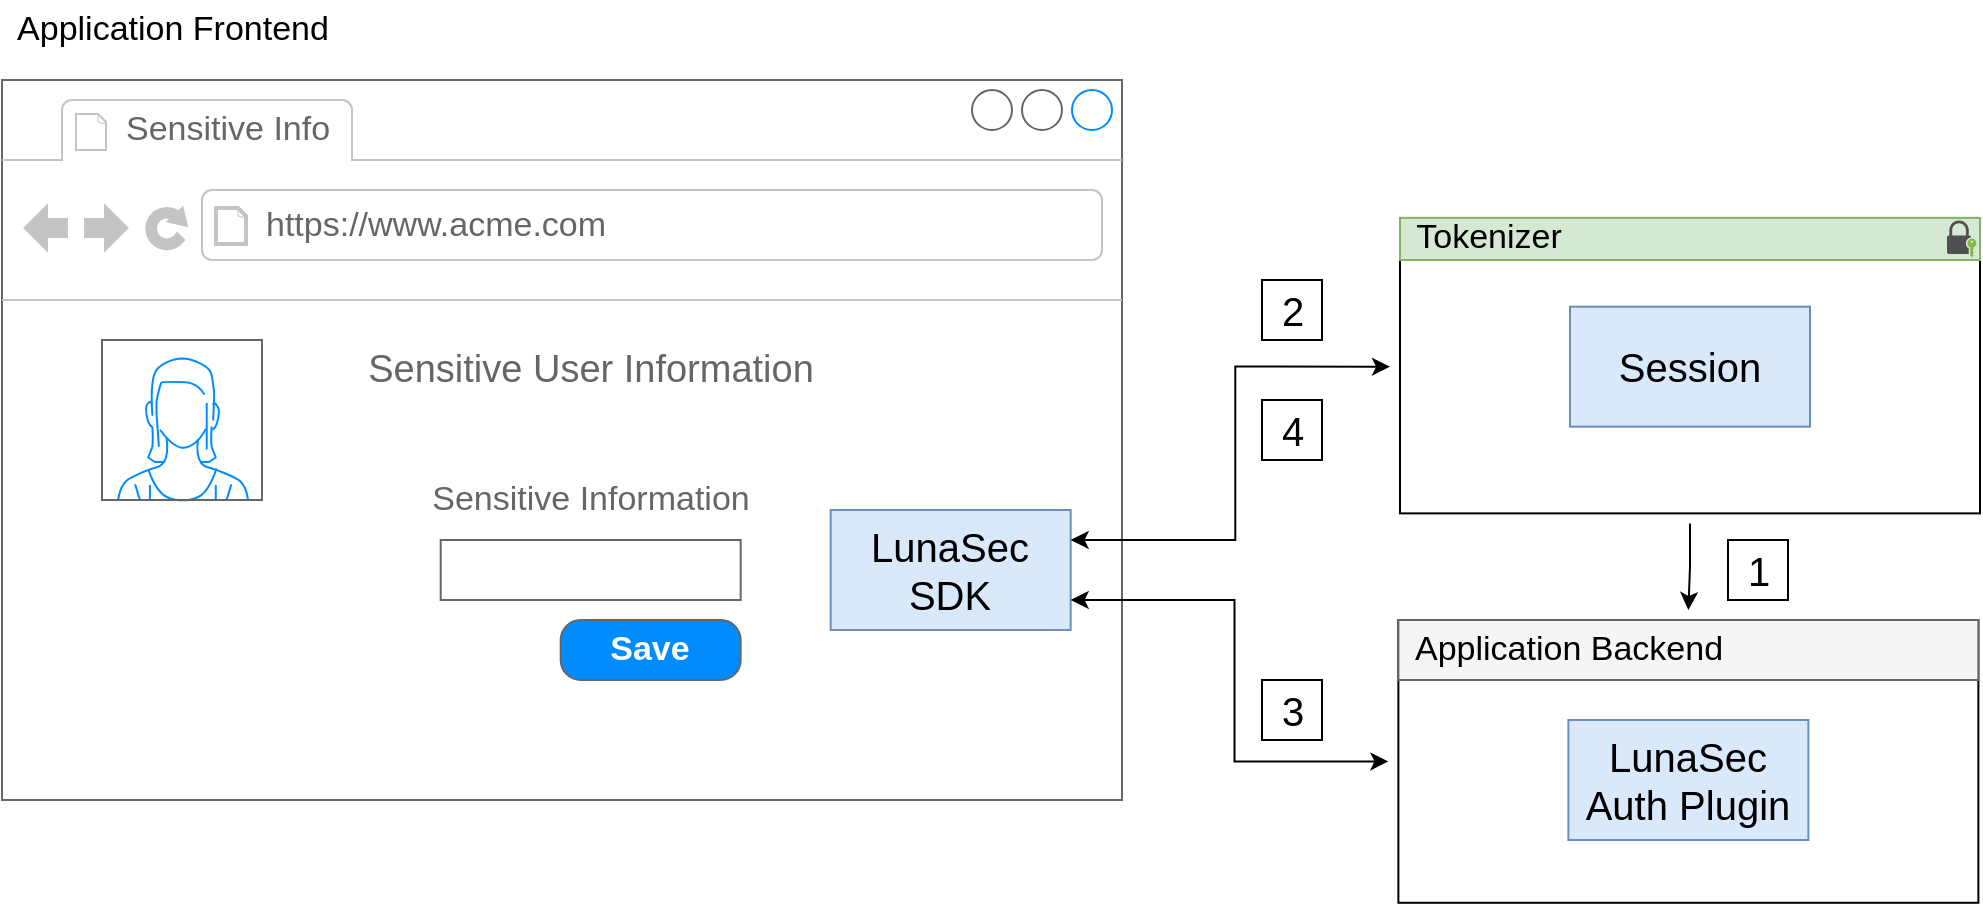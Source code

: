 <mxfile version="14.6.13" type="device"><diagram id="3wvpyR9ryva4eTB7-6Qc" name="Page-1"><mxGraphModel dx="3226" dy="1322" grid="1" gridSize="10" guides="1" tooltips="1" connect="1" arrows="1" fold="1" page="1" pageScale="1" pageWidth="826" pageHeight="1169" math="0" shadow="0"><root><mxCell id="0"/><mxCell id="POYnjwbO3kG1oS7jZJs5-39" value="Application Frontend" parent="0" visible="0"/><mxCell id="POYnjwbO3kG1oS7jZJs5-40" value="" style="strokeWidth=1;shadow=0;dashed=0;align=center;html=1;shape=mxgraph.mockup.containers.browserWindow;rSize=0;strokeColor=#666666;strokeColor2=#008cff;strokeColor3=#c4c4c4;mainText=,;recursiveResize=0;" parent="POYnjwbO3kG1oS7jZJs5-39" vertex="1"><mxGeometry x="-550" y="440" width="840" height="440" as="geometry"/></mxCell><mxCell id="POYnjwbO3kG1oS7jZJs5-41" value="Sensitive Info" style="strokeWidth=1;shadow=0;dashed=0;align=center;html=1;shape=mxgraph.mockup.containers.anchor;fontSize=17;fontColor=#666666;align=left;" parent="POYnjwbO3kG1oS7jZJs5-40" vertex="1"><mxGeometry x="60" y="12" width="110" height="26" as="geometry"/></mxCell><mxCell id="POYnjwbO3kG1oS7jZJs5-42" value="https://www.acme.com" style="strokeWidth=1;shadow=0;dashed=0;align=center;html=1;shape=mxgraph.mockup.containers.anchor;rSize=0;fontSize=17;fontColor=#666666;align=left;" parent="POYnjwbO3kG1oS7jZJs5-40" vertex="1"><mxGeometry x="130" y="60" width="250" height="26" as="geometry"/></mxCell><mxCell id="POYnjwbO3kG1oS7jZJs5-43" value="" style="strokeWidth=1;shadow=0;dashed=0;align=center;html=1;shape=mxgraph.mockup.text.textBox;fontColor=#666666;align=left;fontSize=17;spacingLeft=4;spacingTop=-3;strokeColor=#666666;mainText=" parent="POYnjwbO3kG1oS7jZJs5-40" vertex="1"><mxGeometry x="219.34" y="230" width="150" height="30" as="geometry"/></mxCell><mxCell id="POYnjwbO3kG1oS7jZJs5-44" value="&lt;font style=&quot;font-size: 19px;&quot;&gt;Sensitive User Information&lt;/font&gt;" style="text;html=1;align=center;verticalAlign=middle;resizable=0;points=[];autosize=1;strokeColor=none;fontColor=#666666;fontSize=19;" parent="POYnjwbO3kG1oS7jZJs5-40" vertex="1"><mxGeometry x="174.34" y="130" width="240" height="30" as="geometry"/></mxCell><mxCell id="POYnjwbO3kG1oS7jZJs5-45" value="&lt;font style=&quot;font-size: 17px&quot;&gt;Sensitive Information&lt;/font&gt;" style="text;html=1;align=center;verticalAlign=middle;resizable=0;points=[];autosize=1;strokeColor=none;fontColor=#666666;" parent="POYnjwbO3kG1oS7jZJs5-40" vertex="1"><mxGeometry x="209.34" y="200" width="170" height="20" as="geometry"/></mxCell><mxCell id="POYnjwbO3kG1oS7jZJs5-46" value="" style="verticalLabelPosition=bottom;shadow=0;dashed=0;align=center;html=1;verticalAlign=top;strokeWidth=1;shape=mxgraph.mockup.containers.userFemale;strokeColor=#666666;strokeColor2=#008cff;fontSize=19;fontColor=none;" parent="POYnjwbO3kG1oS7jZJs5-40" vertex="1"><mxGeometry x="50" y="130" width="80" height="80" as="geometry"/></mxCell><mxCell id="POYnjwbO3kG1oS7jZJs5-47" value="Save" style="strokeWidth=1;shadow=0;dashed=0;align=center;html=1;shape=mxgraph.mockup.buttons.button;strokeColor=#666666;fontColor=#ffffff;mainText=;buttonStyle=round;fontSize=17;fontStyle=1;fillColor=#008cff;whiteSpace=wrap;comic=0;perimeterSpacing=5;" parent="POYnjwbO3kG1oS7jZJs5-40" vertex="1"><mxGeometry x="279.34" y="270" width="90" height="30" as="geometry"/></mxCell><mxCell id="POYnjwbO3kG1oS7jZJs5-49" value="Application Frontend" style="text;html=1;align=center;verticalAlign=middle;resizable=0;points=[];autosize=1;strokeColor=none;fontSize=17;fontColor=none;" parent="POYnjwbO3kG1oS7jZJs5-39" vertex="1"><mxGeometry x="-550.003" y="400" width="170" height="30" as="geometry"/></mxCell><mxCell id="POYnjwbO3kG1oS7jZJs5-105" value="Application Backend" parent="0" visible="0"/><mxCell id="POYnjwbO3kG1oS7jZJs5-106" value="" style="group;perimeterSpacing=5;" parent="POYnjwbO3kG1oS7jZJs5-105" vertex="1" connectable="0"><mxGeometry x="-60" y="900" width="290" height="141.39" as="geometry"/></mxCell><mxCell id="POYnjwbO3kG1oS7jZJs5-107" value="" style="rounded=0;whiteSpace=wrap;html=1;fontSize=19;fontColor=none;spacingLeft=0;comic=0;perimeterSpacing=5;" parent="POYnjwbO3kG1oS7jZJs5-106" vertex="1"><mxGeometry y="0.0" width="290" height="141.39" as="geometry"/></mxCell><mxCell id="POYnjwbO3kG1oS7jZJs5-108" value="" style="group;fillColor=#f5f5f5;strokeColor=#666666;fontColor=#333333;" parent="POYnjwbO3kG1oS7jZJs5-106" vertex="1" connectable="0"><mxGeometry width="290" height="30.0" as="geometry"/></mxCell><mxCell id="POYnjwbO3kG1oS7jZJs5-109" value="Application Backend" style="text;html=1;align=center;verticalAlign=middle;resizable=0;points=[];autosize=1;strokeColor=none;fontSize=17;fontColor=none;" parent="POYnjwbO3kG1oS7jZJs5-108" vertex="1"><mxGeometry x="-0.003" width="170" height="30" as="geometry"/></mxCell><mxCell id="POYnjwbO3kG1oS7jZJs5-110" value="Application DB" style="shape=datastore;whiteSpace=wrap;html=1;comic=0;fontSize=17;fillColor=#f5f5f5;strokeColor=#666666;fontColor=#333333;perimeterSpacing=5;" parent="POYnjwbO3kG1oS7jZJs5-106" vertex="1"><mxGeometry x="160" y="44" width="93" height="77.5" as="geometry"/></mxCell><mxCell id="POYnjwbO3kG1oS7jZJs5-111" value="" style="edgeStyle=orthogonalEdgeStyle;rounded=0;jumpSize=0;orthogonalLoop=1;jettySize=auto;html=1;fontSize=17;fontColor=none;startSize=6;endSize=5;strokeWidth=1;entryX=0.017;entryY=0.503;entryDx=0;entryDy=0;entryPerimeter=0;" parent="POYnjwbO3kG1oS7jZJs5-105" target="POYnjwbO3kG1oS7jZJs5-107" edge="1"><mxGeometry relative="1" as="geometry"><mxPoint x="-250" y="920" as="targetPoint"/><mxPoint x="-175.66" y="725" as="sourcePoint"/></mxGeometry></mxCell><mxCell id="POYnjwbO3kG1oS7jZJs5-112" value="token" style="text;html=1;align=center;verticalAlign=middle;resizable=0;points=[];autosize=1;strokeColor=none;fontSize=17;fontColor=none;" parent="POYnjwbO3kG1oS7jZJs5-105" vertex="1"><mxGeometry x="-30" y="967.75" width="60" height="30" as="geometry"/></mxCell><mxCell id="POYnjwbO3kG1oS7jZJs5-113" value="" style="endArrow=classic;html=1;fontSize=17;fontColor=none;startSize=6;endSize=5;strokeWidth=1;exitX=1.034;exitY=0.512;exitDx=0;exitDy=0;exitPerimeter=0;entryX=0;entryY=0.5;entryDx=0;entryDy=0;" parent="POYnjwbO3kG1oS7jZJs5-105" source="POYnjwbO3kG1oS7jZJs5-112" edge="1"><mxGeometry width="50" height="50" relative="1" as="geometry"><mxPoint x="-20" y="-116" as="sourcePoint"/><mxPoint x="95" y="982.75" as="targetPoint"/></mxGeometry></mxCell><mxCell id="FoLYjTk3o3KZbBLa0oIr-23" value="Secure Frame iFrame" parent="0" visible="0"/><mxCell id="POYnjwbO3kG1oS7jZJs5-1" value="" style="group;perimeterSpacing=1;" parent="FoLYjTk3o3KZbBLa0oIr-23" vertex="1" connectable="0"><mxGeometry x="-60" y="606" width="280" height="150" as="geometry"/></mxCell><mxCell id="POYnjwbO3kG1oS7jZJs5-2" value="" style="group" parent="POYnjwbO3kG1oS7jZJs5-1" vertex="1" connectable="0"><mxGeometry width="280" height="150" as="geometry"/></mxCell><mxCell id="POYnjwbO3kG1oS7jZJs5-3" value="" style="rounded=0;whiteSpace=wrap;html=1;fontSize=19;fontColor=none;spacingLeft=0;comic=0;perimeterSpacing=5;" parent="POYnjwbO3kG1oS7jZJs5-2" vertex="1"><mxGeometry y="2.308" width="280" height="147.692" as="geometry"/></mxCell><mxCell id="POYnjwbO3kG1oS7jZJs5-4" value="" style="group" parent="POYnjwbO3kG1oS7jZJs5-2" vertex="1" connectable="0"><mxGeometry width="280" height="27.692" as="geometry"/></mxCell><mxCell id="POYnjwbO3kG1oS7jZJs5-5" value="" style="rounded=0;whiteSpace=wrap;html=1;comic=0;fontSize=17;fillColor=#d5e8d4;strokeColor=#82b366;" parent="POYnjwbO3kG1oS7jZJs5-4" vertex="1"><mxGeometry y="2.308" width="280" height="23.077" as="geometry"/></mxCell><mxCell id="POYnjwbO3kG1oS7jZJs5-6" value="Secure Frame iFrame" style="text;html=1;align=center;verticalAlign=middle;resizable=0;points=[];autosize=1;strokeColor=none;fontSize=17;fontColor=none;" parent="POYnjwbO3kG1oS7jZJs5-4" vertex="1"><mxGeometry width="180" height="30" as="geometry"/></mxCell><mxCell id="POYnjwbO3kG1oS7jZJs5-7" value="&lt;span style=&quot;color: rgba(0 , 0 , 0 , 0) ; font-family: monospace ; font-size: 0px&quot;&gt;%3CmxGraphModel%3E%3Croot%3E%3CmxCell%20id%3D%220%22%2F%3E%3CmxCell%20id%3D%221%22%20parent%3D%220%22%2F%3E%3CmxCell%20id%3D%222%22%20value%3D%22%22%20style%3D%22strokeWidth%3D1%3Bshadow%3D0%3Bdashed%3D0%3Balign%3Dcenter%3Bhtml%3D1%3Bshape%3Dmxgraph.mockup.containers.browserWindow%3BrSize%3D0%3BstrokeColor%3D%23666666%3BstrokeColor2%3D%23008cff%3BstrokeColor3%3D%23c4c4c4%3BmainText%3D%2C%3BrecursiveResize%3D0%3B%22%20vertex%3D%221%22%20parent%3D%221%22%3E%3CmxGeometry%20x%3D%22-550%22%20y%3D%22440%22%20width%3D%22840%22%20height%3D%22470%22%20as%3D%22geometry%22%2F%3E%3C%2FmxCell%3E%3CmxCell%20id%3D%223%22%20value%3D%22Sensitive%20Info%22%20style%3D%22strokeWidth%3D1%3Bshadow%3D0%3Bdashed%3D0%3Balign%3Dcenter%3Bhtml%3D1%3Bshape%3Dmxgraph.mockup.containers.anchor%3BfontSize%3D17%3BfontColor%3D%23666666%3Balign%3Dleft%3B%22%20vertex%3D%221%22%20parent%3D%222%22%3E%3CmxGeometry%20x%3D%2260%22%20y%3D%2212%22%20width%3D%22110%22%20height%3D%2226%22%20as%3D%22geometry%22%2F%3E%3C%2FmxCell%3E%3CmxCell%20id%3D%224%22%20value%3D%22https%3A%2F%2Fwww.acme.com%22%20style%3D%22strokeWidth%3D1%3Bshadow%3D0%3Bdashed%3D0%3Balign%3Dcenter%3Bhtml%3D1%3Bshape%3Dmxgraph.mockup.containers.anchor%3BrSize%3D0%3BfontSize%3D17%3BfontColor%3D%23666666%3Balign%3Dleft%3B%22%20vertex%3D%221%22%20parent%3D%222%22%3E%3CmxGeometry%20x%3D%22130%22%20y%3D%2260%22%20width%3D%22250%22%20height%3D%2226%22%20as%3D%22geometry%22%2F%3E%3C%2FmxCell%3E%3CmxCell%20id%3D%225%22%20value%3D%22%22%20style%3D%22strokeWidth%3D1%3Bshadow%3D0%3Bdashed%3D0%3Balign%3Dcenter%3Bhtml%3D1%3Bshape%3Dmxgraph.mockup.text.textBox%3BfontColor%3D%23666666%3Balign%3Dleft%3BfontSize%3D17%3BspacingLeft%3D4%3BspacingTop%3D-3%3BstrokeColor%3D%23666666%3BmainText%3D%22%20vertex%3D%221%22%20parent%3D%222%22%3E%3CmxGeometry%20x%3D%22219.34%22%20y%3D%22230%22%20width%3D%22150%22%20height%3D%2230%22%20as%3D%22geometry%22%2F%3E%3C%2FmxCell%3E%3CmxCell%20id%3D%226%22%20value%3D%22%26lt%3Bfont%20style%3D%26quot%3Bfont-size%3A%2019px%3B%26quot%3B%26gt%3BSensitive%20User%20Information%26lt%3B%2Ffont%26gt%3B%22%20style%3D%22text%3Bhtml%3D1%3Balign%3Dcenter%3BverticalAlign%3Dmiddle%3Bresizable%3D0%3Bpoints%3D%5B%5D%3Bautosize%3D1%3BstrokeColor%3Dnone%3BfontColor%3D%23666666%3BfontSize%3D19%3B%22%20vertex%3D%221%22%20parent%3D%222%22%3E%3CmxGeometry%20x%3D%22174.34%22%20y%3D%22130%22%20width%3D%22240%22%20height%3D%2230%22%20as%3D%22geometry%22%2F%3E%3C%2FmxCell%3E%3CmxCell%20id%3D%227%22%20value%3D%22%26lt%3Bfont%20style%3D%26quot%3Bfont-size%3A%2017px%26quot%3B%26gt%3BCredit%20Card%20Number%26lt%3B%2Ffont%26gt%3B%22%20style%3D%22text%3Bhtml%3D1%3Balign%3Dcenter%3BverticalAlign%3Dmiddle%3Bresizable%3D0%3Bpoints%3D%5B%5D%3Bautosize%3D1%3BstrokeColor%3Dnone%3BfontColor%3D%23666666%3B%22%20vertex%3D%221%22%20parent%3D%222%22%3E%3CmxGeometry%20x%3D%22209.34%22%20y%3D%22200%22%20width%3D%22170%22%20height%3D%2220%22%20as%3D%22geometry%22%2F%3E%3C%2FmxCell%3E%3CmxCell%20id%3D%228%22%20value%3D%22%22%20style%3D%22verticalLabelPosition%3Dbottom%3Bshadow%3D0%3Bdashed%3D0%3Balign%3Dcenter%3Bhtml%3D1%3BverticalAlign%3Dtop%3BstrokeWidth%3D1%3Bshape%3Dmxgraph.mockup.containers.userFemale%3BstrokeColor%3D%23666666%3BstrokeColor2%3D%23008cff%3BfontSize%3D19%3BfontColor%3Dnone%3B%22%20vertex%3D%221%22%20parent%3D%222%22%3E%3CmxGeometry%20x%3D%2250%22%20y%3D%22130%22%20width%3D%2280%22%20height%3D%2280%22%20as%3D%22geometry%22%2F%3E%3C%2FmxCell%3E%3CmxCell%20id%3D%229%22%20value%3D%22%22%20style%3D%22group%3BperimeterSpacing%3D1%3B%22%20vertex%3D%221%22%20connectable%3D%220%22%20parent%3D%222%22%3E%3CmxGeometry%20x%3D%22490%22%20y%3D%22160%22%20width%3D%22280%22%20height%3D%22162.5%22%20as%3D%22geometry%22%2F%3E%3C%2FmxCell%3E%3CmxCell%20id%3D%2210%22%20value%3D%22%22%20style%3D%22group%22%20vertex%3D%221%22%20connectable%3D%220%22%20parent%3D%229%22%3E%3CmxGeometry%20width%3D%22280%22%20height%3D%22162.5%22%20as%3D%22geometry%22%2F%3E%3C%2FmxCell%3E%3CmxCell%20id%3D%2211%22%20value%3D%22%22%20style%3D%22rounded%3D0%3BwhiteSpace%3Dwrap%3Bhtml%3D1%3BfontSize%3D19%3BfontColor%3Dnone%3BspacingLeft%3D0%3Bcomic%3D0%3BperimeterSpacing%3D5%3B%22%20vertex%3D%221%22%20parent%3D%2210%22%3E%3CmxGeometry%20y%3D%222.5%22%20width%3D%22280%22%20height%3D%22160%22%20as%3D%22geometry%22%2F%3E%3C%2FmxCell%3E%3CmxCell%20id%3D%2212%22%20value%3D%22%22%20style%3D%22group%22%20vertex%3D%221%22%20connectable%3D%220%22%20parent%3D%2210%22%3E%3CmxGeometry%20width%3D%22280%22%20height%3D%2230%22%20as%3D%22geometry%22%2F%3E%3C%2FmxCell%3E%3CmxCell%20id%3D%2213%22%20value%3D%22%22%20style%3D%22rounded%3D0%3BwhiteSpace%3Dwrap%3Bhtml%3D1%3Bcomic%3D0%3BfontSize%3D17%3BfontColor%3Dnone%3B%22%20vertex%3D%221%22%20parent%3D%2212%22%3E%3CmxGeometry%20y%3D%222.5%22%20width%3D%22280%22%20height%3D%2225%22%20as%3D%22geometry%22%2F%3E%3C%2FmxCell%3E%3CmxCell%20id%3D%2214%22%20value%3D%22Secure%20Frame%20iFrame%22%20style%3D%22text%3Bhtml%3D1%3Balign%3Dcenter%3BverticalAlign%3Dmiddle%3Bresizable%3D0%3Bpoints%3D%5B%5D%3Bautosize%3D1%3BstrokeColor%3Dnone%3BfontSize%3D17%3BfontColor%3Dnone%3B%22%20vertex%3D%221%22%20parent%3D%2212%22%3E%3CmxGeometry%20width%3D%22180%22%20height%3D%2230%22%20as%3D%22geometry%22%2F%3E%3C%2FmxCell%3E%3CmxCell%20id%3D%2215%22%20value%3D%22%22%20style%3D%22pointerEvents%3D1%3Bshadow%3D0%3Bdashed%3D0%3Bhtml%3D1%3BstrokeColor%3Dnone%3BfillColor%3D%23505050%3BlabelPosition%3Dcenter%3BverticalLabelPosition%3Dbottom%3BverticalAlign%3Dtop%3BoutlineConnect%3D0%3Balign%3Dcenter%3Bshape%3Dmxgraph.office.security.lock_with_key_security_green%3Bcomic%3D0%3BfontSize%3D17%3BfontColor%3Dnone%3B%22%20vertex%3D%221%22%20parent%3D%2212%22%3E%3CmxGeometry%20x%3D%22260%22%20y%3D%225%22%20width%3D%2216.21%22%20height%3D%2220%22%20as%3D%22geometry%22%2F%3E%3C%2FmxCell%3E%3CmxCell%20id%3D%2216%22%20value%3D%22%22%20style%3D%22strokeWidth%3D1%3Bshadow%3D0%3Bdashed%3D0%3Balign%3Dcenter%3Bhtml%3D1%3Bshape%3Dmxgraph.mockup.text.textBox%3BfontColor%3D%23666666%3Balign%3Dleft%3BfontSize%3D17%3BspacingLeft%3D4%3BspacingTop%3D-3%3BstrokeColor%3D%23666666%3BmainText%3D%22%20vertex%3D%221%22%20parent%3D%2210%22%3E%3CmxGeometry%20x%3D%2265.0%22%20y%3D%2267.5%22%20width%3D%22150%22%20height%3D%2230%22%20as%3D%22geometry%22%2F%3E%3C%2FmxCell%3E%3C%2Froot%3E%3C%2FmxGraphModel%3E&lt;/span&gt;" style="pointerEvents=1;shadow=0;dashed=0;html=1;strokeColor=none;fillColor=#505050;labelPosition=center;verticalLabelPosition=bottom;verticalAlign=top;outlineConnect=0;align=center;shape=mxgraph.office.security.lock_with_key_security_green;comic=0;fontSize=17;fontColor=none;" parent="POYnjwbO3kG1oS7jZJs5-4" vertex="1"><mxGeometry x="260" y="4.615" width="16.21" height="18.462" as="geometry"/></mxCell><mxCell id="POYnjwbO3kG1oS7jZJs5-8" value="" style="strokeWidth=1;shadow=0;dashed=0;align=center;html=1;shape=mxgraph.mockup.text.textBox;fontColor=#666666;align=left;fontSize=17;spacingLeft=4;spacingTop=-3;strokeColor=#666666;mainText=" parent="POYnjwbO3kG1oS7jZJs5-2" vertex="1"><mxGeometry x="65.0" y="62.308" width="150" height="27.692" as="geometry"/></mxCell><mxCell id="POYnjwbO3kG1oS7jZJs5-9" value="sensitive information" style="text;html=1;align=center;verticalAlign=middle;resizable=0;points=[];autosize=1;strokeColor=none;fontSize=17;fontColor=none;" parent="POYnjwbO3kG1oS7jZJs5-2" vertex="1"><mxGeometry x="15" y="105" width="170" height="30" as="geometry"/></mxCell><mxCell id="POYnjwbO3kG1oS7jZJs5-10" value="token" style="text;html=1;align=center;verticalAlign=middle;resizable=0;points=[];autosize=1;strokeColor=none;fontSize=17;fontColor=none;" parent="POYnjwbO3kG1oS7jZJs5-2" vertex="1"><mxGeometry x="200" y="105" width="60" height="30" as="geometry"/></mxCell><mxCell id="POYnjwbO3kG1oS7jZJs5-11" value="" style="endArrow=classic;html=1;fontSize=17;fontColor=none;startSize=6;endSize=5;strokeWidth=1;entryX=0.006;entryY=0.5;entryDx=0;entryDy=0;entryPerimeter=0;exitX=0.992;exitY=0.5;exitDx=0;exitDy=0;exitPerimeter=0;" parent="POYnjwbO3kG1oS7jZJs5-2" source="POYnjwbO3kG1oS7jZJs5-9" target="POYnjwbO3kG1oS7jZJs5-10" edge="1"><mxGeometry width="50" height="50" relative="1" as="geometry"><mxPoint x="182" y="121" as="sourcePoint"/><mxPoint x="199.96" y="120.71" as="targetPoint"/></mxGeometry></mxCell><mxCell id="POYnjwbO3kG1oS7jZJs5-12" value="" style="edgeStyle=orthogonalEdgeStyle;rounded=0;orthogonalLoop=1;jettySize=auto;html=1;fontSize=17;fontColor=none;entryX=0.015;entryY=0.513;entryDx=0;entryDy=0;entryPerimeter=0;jumpSize=0;strokeWidth=1;startSize=6;endSize=5;" parent="FoLYjTk3o3KZbBLa0oIr-23" target="POYnjwbO3kG1oS7jZJs5-3" edge="1"><mxGeometry relative="1" as="geometry"><mxPoint x="-60" y="685" as="targetPoint"/><Array as="points"><mxPoint x="-105" y="685"/></Array><mxPoint x="-150" y="684.2" as="sourcePoint"/></mxGeometry></mxCell><mxCell id="POYnjwbO3kG1oS7jZJs5-58" value="" style="labelPosition=right;align=left;strokeWidth=1;shape=mxgraph.mockup.markup.curlyBrace;html=1;shadow=0;dashed=0;strokeColor=#999999;direction=south;fontSize=17;fontColor=none;" parent="FoLYjTk3o3KZbBLa0oIr-23" vertex="1"><mxGeometry x="-170" y="660" width="20" height="50" as="geometry"/></mxCell><object label="Tokenizer" asdf="asdf" id="g5qT8U0kvN6DWc5SUocR-1"><mxCell parent="0" visible="0"/></object><mxCell id="FoLYjTk3o3KZbBLa0oIr-1" value="" style="group" parent="g5qT8U0kvN6DWc5SUocR-1" vertex="1" connectable="0"><mxGeometry x="354" y="599.5" width="320" height="156.69" as="geometry"/></mxCell><mxCell id="FoLYjTk3o3KZbBLa0oIr-2" value="" style="rounded=0;whiteSpace=wrap;html=1;fontSize=19;fontColor=none;spacingLeft=0;comic=0;perimeterSpacing=5;" parent="FoLYjTk3o3KZbBLa0oIr-1" vertex="1"><mxGeometry y="10" width="320" height="146.69" as="geometry"/></mxCell><mxCell id="FoLYjTk3o3KZbBLa0oIr-3" value="" style="rounded=0;whiteSpace=wrap;html=1;comic=0;fontSize=17;fillColor=#d5e8d4;strokeColor=#82b366;" parent="FoLYjTk3o3KZbBLa0oIr-1" vertex="1"><mxGeometry y="8.92" width="320" height="21.08" as="geometry"/></mxCell><mxCell id="FoLYjTk3o3KZbBLa0oIr-4" value="Tokenizer" style="text;html=1;align=center;verticalAlign=middle;resizable=0;points=[];autosize=1;strokeColor=none;fontSize=17;fontColor=none;" parent="FoLYjTk3o3KZbBLa0oIr-1" vertex="1"><mxGeometry x="-1.143" y="4" width="90" height="30" as="geometry"/></mxCell><mxCell id="FoLYjTk3o3KZbBLa0oIr-5" value="&lt;span style=&quot;color: rgba(0 , 0 , 0 , 0) ; font-family: monospace ; font-size: 0px&quot;&gt;%3CmxGraphModel%3E%3Croot%3E%3CmxCell%20id%3D%220%22%2F%3E%3CmxCell%20id%3D%221%22%20parent%3D%220%22%2F%3E%3CmxCell%20id%3D%222%22%20value%3D%22%22%20style%3D%22strokeWidth%3D1%3Bshadow%3D0%3Bdashed%3D0%3Balign%3Dcenter%3Bhtml%3D1%3Bshape%3Dmxgraph.mockup.containers.browserWindow%3BrSize%3D0%3BstrokeColor%3D%23666666%3BstrokeColor2%3D%23008cff%3BstrokeColor3%3D%23c4c4c4%3BmainText%3D%2C%3BrecursiveResize%3D0%3B%22%20vertex%3D%221%22%20parent%3D%221%22%3E%3CmxGeometry%20x%3D%22-550%22%20y%3D%22440%22%20width%3D%22840%22%20height%3D%22470%22%20as%3D%22geometry%22%2F%3E%3C%2FmxCell%3E%3CmxCell%20id%3D%223%22%20value%3D%22Sensitive%20Info%22%20style%3D%22strokeWidth%3D1%3Bshadow%3D0%3Bdashed%3D0%3Balign%3Dcenter%3Bhtml%3D1%3Bshape%3Dmxgraph.mockup.containers.anchor%3BfontSize%3D17%3BfontColor%3D%23666666%3Balign%3Dleft%3B%22%20vertex%3D%221%22%20parent%3D%222%22%3E%3CmxGeometry%20x%3D%2260%22%20y%3D%2212%22%20width%3D%22110%22%20height%3D%2226%22%20as%3D%22geometry%22%2F%3E%3C%2FmxCell%3E%3CmxCell%20id%3D%224%22%20value%3D%22https%3A%2F%2Fwww.acme.com%22%20style%3D%22strokeWidth%3D1%3Bshadow%3D0%3Bdashed%3D0%3Balign%3Dcenter%3Bhtml%3D1%3Bshape%3Dmxgraph.mockup.containers.anchor%3BrSize%3D0%3BfontSize%3D17%3BfontColor%3D%23666666%3Balign%3Dleft%3B%22%20vertex%3D%221%22%20parent%3D%222%22%3E%3CmxGeometry%20x%3D%22130%22%20y%3D%2260%22%20width%3D%22250%22%20height%3D%2226%22%20as%3D%22geometry%22%2F%3E%3C%2FmxCell%3E%3CmxCell%20id%3D%225%22%20value%3D%22%22%20style%3D%22strokeWidth%3D1%3Bshadow%3D0%3Bdashed%3D0%3Balign%3Dcenter%3Bhtml%3D1%3Bshape%3Dmxgraph.mockup.text.textBox%3BfontColor%3D%23666666%3Balign%3Dleft%3BfontSize%3D17%3BspacingLeft%3D4%3BspacingTop%3D-3%3BstrokeColor%3D%23666666%3BmainText%3D%22%20vertex%3D%221%22%20parent%3D%222%22%3E%3CmxGeometry%20x%3D%22219.34%22%20y%3D%22230%22%20width%3D%22150%22%20height%3D%2230%22%20as%3D%22geometry%22%2F%3E%3C%2FmxCell%3E%3CmxCell%20id%3D%226%22%20value%3D%22%26lt%3Bfont%20style%3D%26quot%3Bfont-size%3A%2019px%3B%26quot%3B%26gt%3BSensitive%20User%20Information%26lt%3B%2Ffont%26gt%3B%22%20style%3D%22text%3Bhtml%3D1%3Balign%3Dcenter%3BverticalAlign%3Dmiddle%3Bresizable%3D0%3Bpoints%3D%5B%5D%3Bautosize%3D1%3BstrokeColor%3Dnone%3BfontColor%3D%23666666%3BfontSize%3D19%3B%22%20vertex%3D%221%22%20parent%3D%222%22%3E%3CmxGeometry%20x%3D%22174.34%22%20y%3D%22130%22%20width%3D%22240%22%20height%3D%2230%22%20as%3D%22geometry%22%2F%3E%3C%2FmxCell%3E%3CmxCell%20id%3D%227%22%20value%3D%22%26lt%3Bfont%20style%3D%26quot%3Bfont-size%3A%2017px%26quot%3B%26gt%3BCredit%20Card%20Number%26lt%3B%2Ffont%26gt%3B%22%20style%3D%22text%3Bhtml%3D1%3Balign%3Dcenter%3BverticalAlign%3Dmiddle%3Bresizable%3D0%3Bpoints%3D%5B%5D%3Bautosize%3D1%3BstrokeColor%3Dnone%3BfontColor%3D%23666666%3B%22%20vertex%3D%221%22%20parent%3D%222%22%3E%3CmxGeometry%20x%3D%22209.34%22%20y%3D%22200%22%20width%3D%22170%22%20height%3D%2220%22%20as%3D%22geometry%22%2F%3E%3C%2FmxCell%3E%3CmxCell%20id%3D%228%22%20value%3D%22%22%20style%3D%22verticalLabelPosition%3Dbottom%3Bshadow%3D0%3Bdashed%3D0%3Balign%3Dcenter%3Bhtml%3D1%3BverticalAlign%3Dtop%3BstrokeWidth%3D1%3Bshape%3Dmxgraph.mockup.containers.userFemale%3BstrokeColor%3D%23666666%3BstrokeColor2%3D%23008cff%3BfontSize%3D19%3BfontColor%3Dnone%3B%22%20vertex%3D%221%22%20parent%3D%222%22%3E%3CmxGeometry%20x%3D%2250%22%20y%3D%22130%22%20width%3D%2280%22%20height%3D%2280%22%20as%3D%22geometry%22%2F%3E%3C%2FmxCell%3E%3CmxCell%20id%3D%229%22%20value%3D%22%22%20style%3D%22group%3BperimeterSpacing%3D1%3B%22%20vertex%3D%221%22%20connectable%3D%220%22%20parent%3D%222%22%3E%3CmxGeometry%20x%3D%22490%22%20y%3D%22160%22%20width%3D%22280%22%20height%3D%22162.5%22%20as%3D%22geometry%22%2F%3E%3C%2FmxCell%3E%3CmxCell%20id%3D%2210%22%20value%3D%22%22%20style%3D%22group%22%20vertex%3D%221%22%20connectable%3D%220%22%20parent%3D%229%22%3E%3CmxGeometry%20width%3D%22280%22%20height%3D%22162.5%22%20as%3D%22geometry%22%2F%3E%3C%2FmxCell%3E%3CmxCell%20id%3D%2211%22%20value%3D%22%22%20style%3D%22rounded%3D0%3BwhiteSpace%3Dwrap%3Bhtml%3D1%3BfontSize%3D19%3BfontColor%3Dnone%3BspacingLeft%3D0%3Bcomic%3D0%3BperimeterSpacing%3D5%3B%22%20vertex%3D%221%22%20parent%3D%2210%22%3E%3CmxGeometry%20y%3D%222.5%22%20width%3D%22280%22%20height%3D%22160%22%20as%3D%22geometry%22%2F%3E%3C%2FmxCell%3E%3CmxCell%20id%3D%2212%22%20value%3D%22%22%20style%3D%22group%22%20vertex%3D%221%22%20connectable%3D%220%22%20parent%3D%2210%22%3E%3CmxGeometry%20width%3D%22280%22%20height%3D%2230%22%20as%3D%22geometry%22%2F%3E%3C%2FmxCell%3E%3CmxCell%20id%3D%2213%22%20value%3D%22%22%20style%3D%22rounded%3D0%3BwhiteSpace%3Dwrap%3Bhtml%3D1%3Bcomic%3D0%3BfontSize%3D17%3BfontColor%3Dnone%3B%22%20vertex%3D%221%22%20parent%3D%2212%22%3E%3CmxGeometry%20y%3D%222.5%22%20width%3D%22280%22%20height%3D%2225%22%20as%3D%22geometry%22%2F%3E%3C%2FmxCell%3E%3CmxCell%20id%3D%2214%22%20value%3D%22Secure%20Frame%20iFrame%22%20style%3D%22text%3Bhtml%3D1%3Balign%3Dcenter%3BverticalAlign%3Dmiddle%3Bresizable%3D0%3Bpoints%3D%5B%5D%3Bautosize%3D1%3BstrokeColor%3Dnone%3BfontSize%3D17%3BfontColor%3Dnone%3B%22%20vertex%3D%221%22%20parent%3D%2212%22%3E%3CmxGeometry%20width%3D%22180%22%20height%3D%2230%22%20as%3D%22geometry%22%2F%3E%3C%2FmxCell%3E%3CmxCell%20id%3D%2215%22%20value%3D%22%22%20style%3D%22pointerEvents%3D1%3Bshadow%3D0%3Bdashed%3D0%3Bhtml%3D1%3BstrokeColor%3Dnone%3BfillColor%3D%23505050%3BlabelPosition%3Dcenter%3BverticalLabelPosition%3Dbottom%3BverticalAlign%3Dtop%3BoutlineConnect%3D0%3Balign%3Dcenter%3Bshape%3Dmxgraph.office.security.lock_with_key_security_green%3Bcomic%3D0%3BfontSize%3D17%3BfontColor%3Dnone%3B%22%20vertex%3D%221%22%20parent%3D%2212%22%3E%3CmxGeometry%20x%3D%22260%22%20y%3D%225%22%20width%3D%2216.21%22%20height%3D%2220%22%20as%3D%22geometry%22%2F%3E%3C%2FmxCell%3E%3CmxCell%20id%3D%2216%22%20value%3D%22%22%20style%3D%22strokeWidth%3D1%3Bshadow%3D0%3Bdashed%3D0%3Balign%3Dcenter%3Bhtml%3D1%3Bshape%3Dmxgraph.mockup.text.textBox%3BfontColor%3D%23666666%3Balign%3Dleft%3BfontSize%3D17%3BspacingLeft%3D4%3BspacingTop%3D-3%3BstrokeColor%3D%23666666%3BmainText%3D%22%20vertex%3D%221%22%20parent%3D%2210%22%3E%3CmxGeometry%20x%3D%2265.0%22%20y%3D%2267.5%22%20width%3D%22150%22%20height%3D%2230%22%20as%3D%22geometry%22%2F%3E%3C%2FmxCell%3E%3C%2Froot%3E%3C%2FmxGraphModel%3E&lt;/span&gt;" style="pointerEvents=1;shadow=0;dashed=0;html=1;strokeColor=none;fillColor=#505050;labelPosition=center;verticalLabelPosition=bottom;verticalAlign=top;outlineConnect=0;align=center;shape=mxgraph.office.security.lock_with_key_security_green;comic=0;fontSize=17;fontColor=none;" parent="FoLYjTk3o3KZbBLa0oIr-1" vertex="1"><mxGeometry x="301.79" y="10.225" width="16.21" height="18.462" as="geometry"/></mxCell><mxCell id="FoLYjTk3o3KZbBLa0oIr-6" value="Ciphertext" style="shape=datastore;whiteSpace=wrap;html=1;comic=0;fontSize=17;fillColor=#f5f5f5;strokeColor=#666666;fontColor=#333333;" parent="FoLYjTk3o3KZbBLa0oIr-1" vertex="1"><mxGeometry x="47" y="44.6" width="93" height="77.5" as="geometry"/></mxCell><mxCell id="FoLYjTk3o3KZbBLa0oIr-7" value="Encryption Keys" style="shape=datastore;whiteSpace=wrap;html=1;comic=0;fontSize=17;fontColor=#333333;fillColor=#f5f5f5;strokeColor=#666666;" parent="FoLYjTk3o3KZbBLa0oIr-1" vertex="1"><mxGeometry x="187" y="44.6" width="97" height="77.5" as="geometry"/></mxCell><mxCell id="FoLYjTk3o3KZbBLa0oIr-8" value="Tokenizer Encryption Details" parent="0" visible="0"/><mxCell id="FoLYjTk3o3KZbBLa0oIr-10" value="" style="labelPosition=right;align=left;strokeWidth=1;shape=mxgraph.mockup.markup.curlyBrace;html=1;shadow=0;dashed=0;strokeColor=#999999;direction=south;" parent="FoLYjTk3o3KZbBLa0oIr-8" vertex="1"><mxGeometry x="690" y="620" width="20" height="140" as="geometry"/></mxCell><mxCell id="FoLYjTk3o3KZbBLa0oIr-11" value="Ciphertext" style="shape=datastore;whiteSpace=wrap;html=1;comic=0;fontSize=17;fillColor=#f5f5f5;strokeColor=#666666;fontColor=#333333;" parent="FoLYjTk3o3KZbBLa0oIr-8" vertex="1"><mxGeometry x="860" y="587.5" width="93" height="77.5" as="geometry"/></mxCell><mxCell id="FoLYjTk3o3KZbBLa0oIr-12" value="Encryption Keys" style="shape=datastore;whiteSpace=wrap;html=1;comic=0;fontSize=17;fontColor=#333333;fillColor=#f5f5f5;strokeColor=#666666;" parent="FoLYjTk3o3KZbBLa0oIr-8" vertex="1"><mxGeometry x="1000" y="587.5" width="97" height="77.5" as="geometry"/></mxCell><mxCell id="FoLYjTk3o3KZbBLa0oIr-17" value="" style="edgeStyle=orthogonalEdgeStyle;rounded=0;orthogonalLoop=1;jettySize=auto;html=1;" parent="FoLYjTk3o3KZbBLa0oIr-8" source="FoLYjTk3o3KZbBLa0oIr-13" target="FoLYjTk3o3KZbBLa0oIr-14" edge="1"><mxGeometry relative="1" as="geometry"/></mxCell><mxCell id="FoLYjTk3o3KZbBLa0oIr-18" value="" style="edgeStyle=orthogonalEdgeStyle;rounded=0;orthogonalLoop=1;jettySize=auto;html=1;" parent="FoLYjTk3o3KZbBLa0oIr-8" source="FoLYjTk3o3KZbBLa0oIr-13" target="FoLYjTk3o3KZbBLa0oIr-12" edge="1"><mxGeometry relative="1" as="geometry"/></mxCell><mxCell id="FoLYjTk3o3KZbBLa0oIr-20" style="edgeStyle=orthogonalEdgeStyle;rounded=0;orthogonalLoop=1;jettySize=auto;html=1;exitX=0.5;exitY=0;exitDx=0;exitDy=0;entryX=0.5;entryY=1;entryDx=0;entryDy=0;" parent="FoLYjTk3o3KZbBLa0oIr-8" source="FoLYjTk3o3KZbBLa0oIr-13" target="FoLYjTk3o3KZbBLa0oIr-11" edge="1"><mxGeometry relative="1" as="geometry"/></mxCell><mxCell id="FoLYjTk3o3KZbBLa0oIr-13" value="&lt;font style=&quot;font-size: 17px&quot;&gt;Deterministic Values&lt;/font&gt;" style="whiteSpace=wrap;html=1;fillColor=#dae8fc;strokeColor=#6c8ebf;" parent="FoLYjTk3o3KZbBLa0oIr-8" vertex="1"><mxGeometry x="920" y="712.5" width="120" height="60" as="geometry"/></mxCell><mxCell id="FoLYjTk3o3KZbBLa0oIr-14" value="&lt;font style=&quot;font-size: 17px&quot;&gt;Token&lt;/font&gt;" style="whiteSpace=wrap;html=1;fillColor=#dae8fc;strokeColor=#6c8ebf;" parent="FoLYjTk3o3KZbBLa0oIr-8" vertex="1"><mxGeometry x="1087" y="712.5" width="120" height="60" as="geometry"/></mxCell><mxCell id="FoLYjTk3o3KZbBLa0oIr-16" value="" style="edgeStyle=orthogonalEdgeStyle;rounded=0;orthogonalLoop=1;jettySize=auto;html=1;" parent="FoLYjTk3o3KZbBLa0oIr-8" source="FoLYjTk3o3KZbBLa0oIr-15" target="FoLYjTk3o3KZbBLa0oIr-13" edge="1"><mxGeometry relative="1" as="geometry"/></mxCell><mxCell id="FoLYjTk3o3KZbBLa0oIr-15" value="&lt;span style=&quot;font-size: 17px&quot;&gt;Plaintext&lt;/span&gt;" style="whiteSpace=wrap;html=1;fillColor=#dae8fc;strokeColor=#6c8ebf;" parent="FoLYjTk3o3KZbBLa0oIr-8" vertex="1"><mxGeometry x="750" y="712.5" width="120" height="60" as="geometry"/></mxCell><mxCell id="POYnjwbO3kG1oS7jZJs5-76" value="" style="edgeStyle=orthogonalEdgeStyle;rounded=0;orthogonalLoop=1;jettySize=auto;html=1;" parent="FoLYjTk3o3KZbBLa0oIr-8" source="POYnjwbO3kG1oS7jZJs5-77" edge="1"><mxGeometry relative="1" as="geometry"><mxPoint x="980" y="772.5" as="targetPoint"/></mxGeometry></mxCell><mxCell id="POYnjwbO3kG1oS7jZJs5-77" value="&lt;font style=&quot;font-size: 17px&quot;&gt;Tokenizer Secret&lt;/font&gt;" style="whiteSpace=wrap;html=1;fillColor=#f5f5f5;strokeColor=#666666;fontColor=#333333;" parent="FoLYjTk3o3KZbBLa0oIr-8" vertex="1"><mxGeometry x="920" y="810" width="120" height="60" as="geometry"/></mxCell><mxCell id="POYnjwbO3kG1oS7jZJs5-62" value="Auth Proxy" parent="0" visible="0"/><mxCell id="POYnjwbO3kG1oS7jZJs5-63" value="" style="edgeStyle=orthogonalEdgeStyle;rounded=0;jumpSize=0;orthogonalLoop=1;jettySize=auto;html=1;fontSize=17;fontColor=none;startSize=6;endSize=5;strokeWidth=1;" parent="POYnjwbO3kG1oS7jZJs5-62" edge="1"><mxGeometry relative="1" as="geometry"><mxPoint x="-615" y="659.995" as="sourcePoint"/><mxPoint x="-550" y="659.995" as="targetPoint"/></mxGeometry></mxCell><mxCell id="POYnjwbO3kG1oS7jZJs5-64" value="" style="group" parent="POYnjwbO3kG1oS7jZJs5-62" vertex="1" connectable="0"><mxGeometry x="-850" y="580" width="240" height="156.69" as="geometry"/></mxCell><mxCell id="POYnjwbO3kG1oS7jZJs5-65" value="" style="rounded=0;whiteSpace=wrap;html=1;fontSize=19;fontColor=none;spacingLeft=0;comic=0;perimeterSpacing=5;" parent="POYnjwbO3kG1oS7jZJs5-64" vertex="1"><mxGeometry y="10" width="240" height="146.69" as="geometry"/></mxCell><mxCell id="POYnjwbO3kG1oS7jZJs5-66" value="" style="rounded=0;whiteSpace=wrap;html=1;comic=0;fontSize=17;fillColor=#d5e8d4;strokeColor=#82b366;" parent="POYnjwbO3kG1oS7jZJs5-64" vertex="1"><mxGeometry y="8.92" width="240" height="21.08" as="geometry"/></mxCell><mxCell id="POYnjwbO3kG1oS7jZJs5-67" value="Authentication Proxy" style="text;html=1;align=center;verticalAlign=middle;resizable=0;points=[];autosize=1;strokeColor=none;fontSize=17;fontColor=none;" parent="POYnjwbO3kG1oS7jZJs5-64" vertex="1"><mxGeometry x="-0.857" y="4" width="170" height="30" as="geometry"/></mxCell><mxCell id="POYnjwbO3kG1oS7jZJs5-68" value="" style="edgeStyle=orthogonalEdgeStyle;rounded=0;jumpSize=0;orthogonalLoop=1;jettySize=auto;html=1;fontSize=17;fontColor=none;startSize=6;endSize=5;strokeWidth=1;" parent="POYnjwbO3kG1oS7jZJs5-64" source="POYnjwbO3kG1oS7jZJs5-69" target="POYnjwbO3kG1oS7jZJs5-70" edge="1"><mxGeometry relative="1" as="geometry"/></mxCell><mxCell id="POYnjwbO3kG1oS7jZJs5-69" value="credentials" style="text;html=1;align=center;verticalAlign=middle;resizable=0;points=[];autosize=1;strokeColor=none;fontSize=17;fontColor=none;" parent="POYnjwbO3kG1oS7jZJs5-64" vertex="1"><mxGeometry x="9" y="68.34" width="100" height="30" as="geometry"/></mxCell><mxCell id="POYnjwbO3kG1oS7jZJs5-70" value="session" style="text;html=1;align=center;verticalAlign=middle;resizable=0;points=[];autosize=1;strokeColor=none;fontSize=17;fontColor=none;" parent="POYnjwbO3kG1oS7jZJs5-64" vertex="1"><mxGeometry x="154" y="68.34" width="70" height="30" as="geometry"/></mxCell><mxCell id="POYnjwbO3kG1oS7jZJs5-71" value="&lt;span style=&quot;color: rgba(0 , 0 , 0 , 0) ; font-family: monospace ; font-size: 0px&quot;&gt;%3CmxGraphModel%3E%3Croot%3E%3CmxCell%20id%3D%220%22%2F%3E%3CmxCell%20id%3D%221%22%20parent%3D%220%22%2F%3E%3CmxCell%20id%3D%222%22%20value%3D%22%22%20style%3D%22strokeWidth%3D1%3Bshadow%3D0%3Bdashed%3D0%3Balign%3Dcenter%3Bhtml%3D1%3Bshape%3Dmxgraph.mockup.containers.browserWindow%3BrSize%3D0%3BstrokeColor%3D%23666666%3BstrokeColor2%3D%23008cff%3BstrokeColor3%3D%23c4c4c4%3BmainText%3D%2C%3BrecursiveResize%3D0%3B%22%20vertex%3D%221%22%20parent%3D%221%22%3E%3CmxGeometry%20x%3D%22-550%22%20y%3D%22440%22%20width%3D%22840%22%20height%3D%22470%22%20as%3D%22geometry%22%2F%3E%3C%2FmxCell%3E%3CmxCell%20id%3D%223%22%20value%3D%22Sensitive%20Info%22%20style%3D%22strokeWidth%3D1%3Bshadow%3D0%3Bdashed%3D0%3Balign%3Dcenter%3Bhtml%3D1%3Bshape%3Dmxgraph.mockup.containers.anchor%3BfontSize%3D17%3BfontColor%3D%23666666%3Balign%3Dleft%3B%22%20vertex%3D%221%22%20parent%3D%222%22%3E%3CmxGeometry%20x%3D%2260%22%20y%3D%2212%22%20width%3D%22110%22%20height%3D%2226%22%20as%3D%22geometry%22%2F%3E%3C%2FmxCell%3E%3CmxCell%20id%3D%224%22%20value%3D%22https%3A%2F%2Fwww.acme.com%22%20style%3D%22strokeWidth%3D1%3Bshadow%3D0%3Bdashed%3D0%3Balign%3Dcenter%3Bhtml%3D1%3Bshape%3Dmxgraph.mockup.containers.anchor%3BrSize%3D0%3BfontSize%3D17%3BfontColor%3D%23666666%3Balign%3Dleft%3B%22%20vertex%3D%221%22%20parent%3D%222%22%3E%3CmxGeometry%20x%3D%22130%22%20y%3D%2260%22%20width%3D%22250%22%20height%3D%2226%22%20as%3D%22geometry%22%2F%3E%3C%2FmxCell%3E%3CmxCell%20id%3D%225%22%20value%3D%22%22%20style%3D%22strokeWidth%3D1%3Bshadow%3D0%3Bdashed%3D0%3Balign%3Dcenter%3Bhtml%3D1%3Bshape%3Dmxgraph.mockup.text.textBox%3BfontColor%3D%23666666%3Balign%3Dleft%3BfontSize%3D17%3BspacingLeft%3D4%3BspacingTop%3D-3%3BstrokeColor%3D%23666666%3BmainText%3D%22%20vertex%3D%221%22%20parent%3D%222%22%3E%3CmxGeometry%20x%3D%22219.34%22%20y%3D%22230%22%20width%3D%22150%22%20height%3D%2230%22%20as%3D%22geometry%22%2F%3E%3C%2FmxCell%3E%3CmxCell%20id%3D%226%22%20value%3D%22%26lt%3Bfont%20style%3D%26quot%3Bfont-size%3A%2019px%3B%26quot%3B%26gt%3BSensitive%20User%20Information%26lt%3B%2Ffont%26gt%3B%22%20style%3D%22text%3Bhtml%3D1%3Balign%3Dcenter%3BverticalAlign%3Dmiddle%3Bresizable%3D0%3Bpoints%3D%5B%5D%3Bautosize%3D1%3BstrokeColor%3Dnone%3BfontColor%3D%23666666%3BfontSize%3D19%3B%22%20vertex%3D%221%22%20parent%3D%222%22%3E%3CmxGeometry%20x%3D%22174.34%22%20y%3D%22130%22%20width%3D%22240%22%20height%3D%2230%22%20as%3D%22geometry%22%2F%3E%3C%2FmxCell%3E%3CmxCell%20id%3D%227%22%20value%3D%22%26lt%3Bfont%20style%3D%26quot%3Bfont-size%3A%2017px%26quot%3B%26gt%3BCredit%20Card%20Number%26lt%3B%2Ffont%26gt%3B%22%20style%3D%22text%3Bhtml%3D1%3Balign%3Dcenter%3BverticalAlign%3Dmiddle%3Bresizable%3D0%3Bpoints%3D%5B%5D%3Bautosize%3D1%3BstrokeColor%3Dnone%3BfontColor%3D%23666666%3B%22%20vertex%3D%221%22%20parent%3D%222%22%3E%3CmxGeometry%20x%3D%22209.34%22%20y%3D%22200%22%20width%3D%22170%22%20height%3D%2220%22%20as%3D%22geometry%22%2F%3E%3C%2FmxCell%3E%3CmxCell%20id%3D%228%22%20value%3D%22%22%20style%3D%22verticalLabelPosition%3Dbottom%3Bshadow%3D0%3Bdashed%3D0%3Balign%3Dcenter%3Bhtml%3D1%3BverticalAlign%3Dtop%3BstrokeWidth%3D1%3Bshape%3Dmxgraph.mockup.containers.userFemale%3BstrokeColor%3D%23666666%3BstrokeColor2%3D%23008cff%3BfontSize%3D19%3BfontColor%3Dnone%3B%22%20vertex%3D%221%22%20parent%3D%222%22%3E%3CmxGeometry%20x%3D%2250%22%20y%3D%22130%22%20width%3D%2280%22%20height%3D%2280%22%20as%3D%22geometry%22%2F%3E%3C%2FmxCell%3E%3CmxCell%20id%3D%229%22%20value%3D%22%22%20style%3D%22group%3BperimeterSpacing%3D1%3B%22%20vertex%3D%221%22%20connectable%3D%220%22%20parent%3D%222%22%3E%3CmxGeometry%20x%3D%22490%22%20y%3D%22160%22%20width%3D%22280%22%20height%3D%22162.5%22%20as%3D%22geometry%22%2F%3E%3C%2FmxCell%3E%3CmxCell%20id%3D%2210%22%20value%3D%22%22%20style%3D%22group%22%20vertex%3D%221%22%20connectable%3D%220%22%20parent%3D%229%22%3E%3CmxGeometry%20width%3D%22280%22%20height%3D%22162.5%22%20as%3D%22geometry%22%2F%3E%3C%2FmxCell%3E%3CmxCell%20id%3D%2211%22%20value%3D%22%22%20style%3D%22rounded%3D0%3BwhiteSpace%3Dwrap%3Bhtml%3D1%3BfontSize%3D19%3BfontColor%3Dnone%3BspacingLeft%3D0%3Bcomic%3D0%3BperimeterSpacing%3D5%3B%22%20vertex%3D%221%22%20parent%3D%2210%22%3E%3CmxGeometry%20y%3D%222.5%22%20width%3D%22280%22%20height%3D%22160%22%20as%3D%22geometry%22%2F%3E%3C%2FmxCell%3E%3CmxCell%20id%3D%2212%22%20value%3D%22%22%20style%3D%22group%22%20vertex%3D%221%22%20connectable%3D%220%22%20parent%3D%2210%22%3E%3CmxGeometry%20width%3D%22280%22%20height%3D%2230%22%20as%3D%22geometry%22%2F%3E%3C%2FmxCell%3E%3CmxCell%20id%3D%2213%22%20value%3D%22%22%20style%3D%22rounded%3D0%3BwhiteSpace%3Dwrap%3Bhtml%3D1%3Bcomic%3D0%3BfontSize%3D17%3BfontColor%3Dnone%3B%22%20vertex%3D%221%22%20parent%3D%2212%22%3E%3CmxGeometry%20y%3D%222.5%22%20width%3D%22280%22%20height%3D%2225%22%20as%3D%22geometry%22%2F%3E%3C%2FmxCell%3E%3CmxCell%20id%3D%2214%22%20value%3D%22Secure%20Frame%20iFrame%22%20style%3D%22text%3Bhtml%3D1%3Balign%3Dcenter%3BverticalAlign%3Dmiddle%3Bresizable%3D0%3Bpoints%3D%5B%5D%3Bautosize%3D1%3BstrokeColor%3Dnone%3BfontSize%3D17%3BfontColor%3Dnone%3B%22%20vertex%3D%221%22%20parent%3D%2212%22%3E%3CmxGeometry%20width%3D%22180%22%20height%3D%2230%22%20as%3D%22geometry%22%2F%3E%3C%2FmxCell%3E%3CmxCell%20id%3D%2215%22%20value%3D%22%22%20style%3D%22pointerEvents%3D1%3Bshadow%3D0%3Bdashed%3D0%3Bhtml%3D1%3BstrokeColor%3Dnone%3BfillColor%3D%23505050%3BlabelPosition%3Dcenter%3BverticalLabelPosition%3Dbottom%3BverticalAlign%3Dtop%3BoutlineConnect%3D0%3Balign%3Dcenter%3Bshape%3Dmxgraph.office.security.lock_with_key_security_green%3Bcomic%3D0%3BfontSize%3D17%3BfontColor%3Dnone%3B%22%20vertex%3D%221%22%20parent%3D%2212%22%3E%3CmxGeometry%20x%3D%22260%22%20y%3D%225%22%20width%3D%2216.21%22%20height%3D%2220%22%20as%3D%22geometry%22%2F%3E%3C%2FmxCell%3E%3CmxCell%20id%3D%2216%22%20value%3D%22%22%20style%3D%22strokeWidth%3D1%3Bshadow%3D0%3Bdashed%3D0%3Balign%3Dcenter%3Bhtml%3D1%3Bshape%3Dmxgraph.mockup.text.textBox%3BfontColor%3D%23666666%3Balign%3Dleft%3BfontSize%3D17%3BspacingLeft%3D4%3BspacingTop%3D-3%3BstrokeColor%3D%23666666%3BmainText%3D%22%20vertex%3D%221%22%20parent%3D%2210%22%3E%3CmxGeometry%20x%3D%2265.0%22%20y%3D%2267.5%22%20width%3D%22150%22%20height%3D%2230%22%20as%3D%22geometry%22%2F%3E%3C%2FmxCell%3E%3C%2Froot%3E%3C%2FmxGraphModel%3E&lt;/span&gt;" style="pointerEvents=1;shadow=0;dashed=0;html=1;strokeColor=none;fillColor=#505050;labelPosition=center;verticalLabelPosition=bottom;verticalAlign=top;outlineConnect=0;align=center;shape=mxgraph.office.security.lock_with_key_security_green;comic=0;fontSize=17;fontColor=none;" parent="POYnjwbO3kG1oS7jZJs5-64" vertex="1"><mxGeometry x="221" y="10.995" width="16.21" height="18.462" as="geometry"/></mxCell><mxCell id="POYnjwbO3kG1oS7jZJs5-15" value="Secure Function" parent="0" visible="0"/><mxCell id="POYnjwbO3kG1oS7jZJs5-26" value="" style="group;perimeterSpacing=0;" parent="POYnjwbO3kG1oS7jZJs5-15" vertex="1" connectable="0"><mxGeometry x="397" y="888" width="233" height="156.69" as="geometry"/></mxCell><mxCell id="POYnjwbO3kG1oS7jZJs5-38" value="" style="group" parent="POYnjwbO3kG1oS7jZJs5-26" vertex="1" connectable="0"><mxGeometry x="-0.002" y="4.46" width="233.002" height="152.23" as="geometry"/></mxCell><mxCell id="POYnjwbO3kG1oS7jZJs5-27" value="" style="rounded=0;whiteSpace=wrap;html=1;fontSize=19;fontColor=none;spacingLeft=0;comic=0;perimeterSpacing=5;" parent="POYnjwbO3kG1oS7jZJs5-38" vertex="1"><mxGeometry x="0.002" y="5.54" width="233" height="146.69" as="geometry"/></mxCell><mxCell id="POYnjwbO3kG1oS7jZJs5-28" value="" style="rounded=0;whiteSpace=wrap;html=1;comic=0;fontSize=17;fillColor=#d5e8d4;strokeColor=#82b366;" parent="POYnjwbO3kG1oS7jZJs5-38" vertex="1"><mxGeometry x="0.002" y="5.54" width="233" height="21.08" as="geometry"/></mxCell><mxCell id="POYnjwbO3kG1oS7jZJs5-29" value="&lt;p&gt;&lt;font style=&quot;font-size: 16px ; line-height: 0%&quot;&gt;Secure Function&lt;/font&gt;&lt;/p&gt;" style="text;html=1;align=left;verticalAlign=middle;resizable=0;points=[];autosize=1;strokeColor=none;fontSize=17;fontColor=none;" parent="POYnjwbO3kG1oS7jZJs5-38" vertex="1"><mxGeometry x="2" y="-13.46" width="130" height="60" as="geometry"/></mxCell><mxCell id="POYnjwbO3kG1oS7jZJs5-31" value="token" style="text;html=1;align=center;verticalAlign=middle;resizable=0;points=[];autosize=1;strokeColor=none;fontSize=17;fontColor=none;" parent="POYnjwbO3kG1oS7jZJs5-38" vertex="1"><mxGeometry x="26.002" y="63.88" width="60" height="30" as="geometry"/></mxCell><mxCell id="POYnjwbO3kG1oS7jZJs5-32" value="plaintext" style="text;html=1;align=center;verticalAlign=middle;resizable=0;points=[];autosize=1;strokeColor=none;fontSize=17;fontColor=none;" parent="POYnjwbO3kG1oS7jZJs5-38" vertex="1"><mxGeometry x="130.53" y="63.88" width="80" height="30" as="geometry"/></mxCell><mxCell id="POYnjwbO3kG1oS7jZJs5-30" value="" style="edgeStyle=orthogonalEdgeStyle;rounded=0;jumpSize=0;orthogonalLoop=1;jettySize=auto;html=1;fontSize=17;fontColor=none;startSize=6;endSize=5;strokeWidth=1;" parent="POYnjwbO3kG1oS7jZJs5-38" source="POYnjwbO3kG1oS7jZJs5-31" target="POYnjwbO3kG1oS7jZJs5-32" edge="1"><mxGeometry relative="1" as="geometry"/></mxCell><mxCell id="POYnjwbO3kG1oS7jZJs5-33" value="" style="edgeStyle=orthogonalEdgeStyle;rounded=0;jumpSize=0;orthogonalLoop=1;jettySize=auto;html=1;fontSize=17;fontColor=none;startSize=6;endSize=5;strokeWidth=1;entryX=0;entryY=0.5;entryDx=0;entryDy=0;" parent="POYnjwbO3kG1oS7jZJs5-15" target="POYnjwbO3kG1oS7jZJs5-27" edge="1"><mxGeometry relative="1" as="geometry"><mxPoint x="305" y="970.695" as="targetPoint"/><mxPoint x="235" y="970.667" as="sourcePoint"/></mxGeometry></mxCell><mxCell id="POYnjwbO3kG1oS7jZJs5-34" value="&lt;span style=&quot;color: rgba(0 , 0 , 0 , 0) ; font-family: monospace ; font-size: 0px&quot;&gt;%3CmxGraphModel%3E%3Croot%3E%3CmxCell%20id%3D%220%22%2F%3E%3CmxCell%20id%3D%221%22%20parent%3D%220%22%2F%3E%3CmxCell%20id%3D%222%22%20value%3D%22%22%20style%3D%22strokeWidth%3D1%3Bshadow%3D0%3Bdashed%3D0%3Balign%3Dcenter%3Bhtml%3D1%3Bshape%3Dmxgraph.mockup.containers.browserWindow%3BrSize%3D0%3BstrokeColor%3D%23666666%3BstrokeColor2%3D%23008cff%3BstrokeColor3%3D%23c4c4c4%3BmainText%3D%2C%3BrecursiveResize%3D0%3B%22%20vertex%3D%221%22%20parent%3D%221%22%3E%3CmxGeometry%20x%3D%22-550%22%20y%3D%22440%22%20width%3D%22840%22%20height%3D%22470%22%20as%3D%22geometry%22%2F%3E%3C%2FmxCell%3E%3CmxCell%20id%3D%223%22%20value%3D%22Sensitive%20Info%22%20style%3D%22strokeWidth%3D1%3Bshadow%3D0%3Bdashed%3D0%3Balign%3Dcenter%3Bhtml%3D1%3Bshape%3Dmxgraph.mockup.containers.anchor%3BfontSize%3D17%3BfontColor%3D%23666666%3Balign%3Dleft%3B%22%20vertex%3D%221%22%20parent%3D%222%22%3E%3CmxGeometry%20x%3D%2260%22%20y%3D%2212%22%20width%3D%22110%22%20height%3D%2226%22%20as%3D%22geometry%22%2F%3E%3C%2FmxCell%3E%3CmxCell%20id%3D%224%22%20value%3D%22https%3A%2F%2Fwww.acme.com%22%20style%3D%22strokeWidth%3D1%3Bshadow%3D0%3Bdashed%3D0%3Balign%3Dcenter%3Bhtml%3D1%3Bshape%3Dmxgraph.mockup.containers.anchor%3BrSize%3D0%3BfontSize%3D17%3BfontColor%3D%23666666%3Balign%3Dleft%3B%22%20vertex%3D%221%22%20parent%3D%222%22%3E%3CmxGeometry%20x%3D%22130%22%20y%3D%2260%22%20width%3D%22250%22%20height%3D%2226%22%20as%3D%22geometry%22%2F%3E%3C%2FmxCell%3E%3CmxCell%20id%3D%225%22%20value%3D%22%22%20style%3D%22strokeWidth%3D1%3Bshadow%3D0%3Bdashed%3D0%3Balign%3Dcenter%3Bhtml%3D1%3Bshape%3Dmxgraph.mockup.text.textBox%3BfontColor%3D%23666666%3Balign%3Dleft%3BfontSize%3D17%3BspacingLeft%3D4%3BspacingTop%3D-3%3BstrokeColor%3D%23666666%3BmainText%3D%22%20vertex%3D%221%22%20parent%3D%222%22%3E%3CmxGeometry%20x%3D%22219.34%22%20y%3D%22230%22%20width%3D%22150%22%20height%3D%2230%22%20as%3D%22geometry%22%2F%3E%3C%2FmxCell%3E%3CmxCell%20id%3D%226%22%20value%3D%22%26lt%3Bfont%20style%3D%26quot%3Bfont-size%3A%2019px%3B%26quot%3B%26gt%3BSensitive%20User%20Information%26lt%3B%2Ffont%26gt%3B%22%20style%3D%22text%3Bhtml%3D1%3Balign%3Dcenter%3BverticalAlign%3Dmiddle%3Bresizable%3D0%3Bpoints%3D%5B%5D%3Bautosize%3D1%3BstrokeColor%3Dnone%3BfontColor%3D%23666666%3BfontSize%3D19%3B%22%20vertex%3D%221%22%20parent%3D%222%22%3E%3CmxGeometry%20x%3D%22174.34%22%20y%3D%22130%22%20width%3D%22240%22%20height%3D%2230%22%20as%3D%22geometry%22%2F%3E%3C%2FmxCell%3E%3CmxCell%20id%3D%227%22%20value%3D%22%26lt%3Bfont%20style%3D%26quot%3Bfont-size%3A%2017px%26quot%3B%26gt%3BCredit%20Card%20Number%26lt%3B%2Ffont%26gt%3B%22%20style%3D%22text%3Bhtml%3D1%3Balign%3Dcenter%3BverticalAlign%3Dmiddle%3Bresizable%3D0%3Bpoints%3D%5B%5D%3Bautosize%3D1%3BstrokeColor%3Dnone%3BfontColor%3D%23666666%3B%22%20vertex%3D%221%22%20parent%3D%222%22%3E%3CmxGeometry%20x%3D%22209.34%22%20y%3D%22200%22%20width%3D%22170%22%20height%3D%2220%22%20as%3D%22geometry%22%2F%3E%3C%2FmxCell%3E%3CmxCell%20id%3D%228%22%20value%3D%22%22%20style%3D%22verticalLabelPosition%3Dbottom%3Bshadow%3D0%3Bdashed%3D0%3Balign%3Dcenter%3Bhtml%3D1%3BverticalAlign%3Dtop%3BstrokeWidth%3D1%3Bshape%3Dmxgraph.mockup.containers.userFemale%3BstrokeColor%3D%23666666%3BstrokeColor2%3D%23008cff%3BfontSize%3D19%3BfontColor%3Dnone%3B%22%20vertex%3D%221%22%20parent%3D%222%22%3E%3CmxGeometry%20x%3D%2250%22%20y%3D%22130%22%20width%3D%2280%22%20height%3D%2280%22%20as%3D%22geometry%22%2F%3E%3C%2FmxCell%3E%3CmxCell%20id%3D%229%22%20value%3D%22%22%20style%3D%22group%3BperimeterSpacing%3D1%3B%22%20vertex%3D%221%22%20connectable%3D%220%22%20parent%3D%222%22%3E%3CmxGeometry%20x%3D%22490%22%20y%3D%22160%22%20width%3D%22280%22%20height%3D%22162.5%22%20as%3D%22geometry%22%2F%3E%3C%2FmxCell%3E%3CmxCell%20id%3D%2210%22%20value%3D%22%22%20style%3D%22group%22%20vertex%3D%221%22%20connectable%3D%220%22%20parent%3D%229%22%3E%3CmxGeometry%20width%3D%22280%22%20height%3D%22162.5%22%20as%3D%22geometry%22%2F%3E%3C%2FmxCell%3E%3CmxCell%20id%3D%2211%22%20value%3D%22%22%20style%3D%22rounded%3D0%3BwhiteSpace%3Dwrap%3Bhtml%3D1%3BfontSize%3D19%3BfontColor%3Dnone%3BspacingLeft%3D0%3Bcomic%3D0%3BperimeterSpacing%3D5%3B%22%20vertex%3D%221%22%20parent%3D%2210%22%3E%3CmxGeometry%20y%3D%222.5%22%20width%3D%22280%22%20height%3D%22160%22%20as%3D%22geometry%22%2F%3E%3C%2FmxCell%3E%3CmxCell%20id%3D%2212%22%20value%3D%22%22%20style%3D%22group%22%20vertex%3D%221%22%20connectable%3D%220%22%20parent%3D%2210%22%3E%3CmxGeometry%20width%3D%22280%22%20height%3D%2230%22%20as%3D%22geometry%22%2F%3E%3C%2FmxCell%3E%3CmxCell%20id%3D%2213%22%20value%3D%22%22%20style%3D%22rounded%3D0%3BwhiteSpace%3Dwrap%3Bhtml%3D1%3Bcomic%3D0%3BfontSize%3D17%3BfontColor%3Dnone%3B%22%20vertex%3D%221%22%20parent%3D%2212%22%3E%3CmxGeometry%20y%3D%222.5%22%20width%3D%22280%22%20height%3D%2225%22%20as%3D%22geometry%22%2F%3E%3C%2FmxCell%3E%3CmxCell%20id%3D%2214%22%20value%3D%22Secure%20Frame%20iFrame%22%20style%3D%22text%3Bhtml%3D1%3Balign%3Dcenter%3BverticalAlign%3Dmiddle%3Bresizable%3D0%3Bpoints%3D%5B%5D%3Bautosize%3D1%3BstrokeColor%3Dnone%3BfontSize%3D17%3BfontColor%3Dnone%3B%22%20vertex%3D%221%22%20parent%3D%2212%22%3E%3CmxGeometry%20width%3D%22180%22%20height%3D%2230%22%20as%3D%22geometry%22%2F%3E%3C%2FmxCell%3E%3CmxCell%20id%3D%2215%22%20value%3D%22%22%20style%3D%22pointerEvents%3D1%3Bshadow%3D0%3Bdashed%3D0%3Bhtml%3D1%3BstrokeColor%3Dnone%3BfillColor%3D%23505050%3BlabelPosition%3Dcenter%3BverticalLabelPosition%3Dbottom%3BverticalAlign%3Dtop%3BoutlineConnect%3D0%3Balign%3Dcenter%3Bshape%3Dmxgraph.office.security.lock_with_key_security_green%3Bcomic%3D0%3BfontSize%3D17%3BfontColor%3Dnone%3B%22%20vertex%3D%221%22%20parent%3D%2212%22%3E%3CmxGeometry%20x%3D%22260%22%20y%3D%225%22%20width%3D%2216.21%22%20height%3D%2220%22%20as%3D%22geometry%22%2F%3E%3C%2FmxCell%3E%3CmxCell%20id%3D%2216%22%20value%3D%22%22%20style%3D%22strokeWidth%3D1%3Bshadow%3D0%3Bdashed%3D0%3Balign%3Dcenter%3Bhtml%3D1%3Bshape%3Dmxgraph.mockup.text.textBox%3BfontColor%3D%23666666%3Balign%3Dleft%3BfontSize%3D17%3BspacingLeft%3D4%3BspacingTop%3D-3%3BstrokeColor%3D%23666666%3BmainText%3D%22%20vertex%3D%221%22%20parent%3D%2210%22%3E%3CmxGeometry%20x%3D%2265.0%22%20y%3D%2267.5%22%20width%3D%22150%22%20height%3D%2230%22%20as%3D%22geometry%22%2F%3E%3C%2FmxCell%3E%3C%2Froot%3E%3C%2FmxGraphModel%3E&lt;/span&gt;" style="pointerEvents=1;shadow=0;dashed=0;html=1;strokeColor=none;fillColor=#505050;labelPosition=center;verticalLabelPosition=bottom;verticalAlign=top;outlineConnect=0;align=center;shape=mxgraph.office.security.lock_with_key_security_green;comic=0;fontSize=17;fontColor=none;" parent="POYnjwbO3kG1oS7jZJs5-15" vertex="1"><mxGeometry x="612" y="899.995" width="16.21" height="18.462" as="geometry"/></mxCell><mxCell id="POYnjwbO3kG1oS7jZJs5-35" value="" style="edgeStyle=orthogonalEdgeStyle;rounded=0;jumpSize=0;orthogonalLoop=1;jettySize=auto;html=1;fontSize=17;fontColor=none;startSize=6;endSize=5;strokeWidth=1;entryX=0.5;entryY=1;entryDx=0;entryDy=0;exitX=0.5;exitY=0;exitDx=0;exitDy=0;" parent="POYnjwbO3kG1oS7jZJs5-15" source="POYnjwbO3kG1oS7jZJs5-27" target="FoLYjTk3o3KZbBLa0oIr-2" edge="1"><mxGeometry relative="1" as="geometry"><mxPoint x="396" y="981.345" as="targetPoint"/><mxPoint x="520" y="890" as="sourcePoint"/></mxGeometry></mxCell><mxCell id="POYnjwbO3kG1oS7jZJs5-78" value="Level 1 Config" parent="0" visible="0"/><mxCell id="POYnjwbO3kG1oS7jZJs5-122" value="" style="group;perimeterSpacing=5;" parent="POYnjwbO3kG1oS7jZJs5-78" vertex="1" connectable="0"><mxGeometry x="-40" y="920" width="430" height="180" as="geometry"/></mxCell><mxCell id="POYnjwbO3kG1oS7jZJs5-123" value="" style="rounded=0;whiteSpace=wrap;html=1;fontSize=19;fontColor=none;spacingLeft=0;comic=0;perimeterSpacing=5;" parent="POYnjwbO3kG1oS7jZJs5-122" vertex="1"><mxGeometry y="0.0" width="430" height="180.0" as="geometry"/></mxCell><mxCell id="POYnjwbO3kG1oS7jZJs5-124" value="" style="group;fillColor=#f5f5f5;strokeColor=#666666;fontColor=#333333;" parent="POYnjwbO3kG1oS7jZJs5-122" vertex="1" connectable="0"><mxGeometry width="430" height="38.192" as="geometry"/></mxCell><mxCell id="POYnjwbO3kG1oS7jZJs5-125" value="Application Backend" style="text;html=1;align=center;verticalAlign=middle;resizable=0;points=[];autosize=1;strokeColor=none;fontSize=17;fontColor=none;" parent="POYnjwbO3kG1oS7jZJs5-124" vertex="1"><mxGeometry x="-0.004" width="170" height="30" as="geometry"/></mxCell><mxCell id="POYnjwbO3kG1oS7jZJs5-126" value="Application DB" style="shape=datastore;whiteSpace=wrap;html=1;comic=0;fontSize=17;fillColor=#f5f5f5;strokeColor=#666666;fontColor=#333333;perimeterSpacing=5;" parent="POYnjwbO3kG1oS7jZJs5-122" vertex="1"><mxGeometry x="320" y="73.83" width="92.17" height="73.98" as="geometry"/></mxCell><mxCell id="POYnjwbO3kG1oS7jZJs5-79" value="" style="group" parent="POYnjwbO3kG1oS7jZJs5-122" vertex="1" connectable="0"><mxGeometry x="11.647" y="46.99" width="174.707" height="120" as="geometry"/></mxCell><mxCell id="POYnjwbO3kG1oS7jZJs5-80" value="" style="rounded=0;whiteSpace=wrap;html=1;fontSize=19;fontColor=none;spacingLeft=0;comic=0;perimeterSpacing=5;" parent="POYnjwbO3kG1oS7jZJs5-79" vertex="1"><mxGeometry y="7.658" width="174.707" height="112.342" as="geometry"/></mxCell><mxCell id="POYnjwbO3kG1oS7jZJs5-81" value="" style="rounded=0;whiteSpace=wrap;html=1;comic=0;fontSize=17;fillColor=#f5f5f5;strokeColor=#666666;fontColor=#333333;" parent="POYnjwbO3kG1oS7jZJs5-79" vertex="1"><mxGeometry y="6.83" width="174.707" height="23.17" as="geometry"/></mxCell><mxCell id="POYnjwbO3kG1oS7jZJs5-82" value="Tokenizer Library" style="text;html=1;align=center;verticalAlign=middle;resizable=0;points=[];autosize=1;strokeColor=none;fontSize=17;fontColor=none;" parent="POYnjwbO3kG1oS7jZJs5-79" vertex="1"><mxGeometry x="0.541" y="4.063" width="140" height="30" as="geometry"/></mxCell><mxCell id="POYnjwbO3kG1oS7jZJs5-84" value="Ciphertext" style="shape=datastore;whiteSpace=wrap;html=1;comic=0;fontSize=17;fillColor=#f5f5f5;strokeColor=#666666;fontColor=#333333;" parent="POYnjwbO3kG1oS7jZJs5-79" vertex="1"><mxGeometry x="36.805" y="40" width="101.097" height="59.35" as="geometry"/></mxCell><mxCell id="POYnjwbO3kG1oS7jZJs5-128" value="token" style="text;html=1;align=center;verticalAlign=middle;resizable=0;points=[];autosize=1;strokeColor=none;fontSize=17;fontColor=none;" parent="POYnjwbO3kG1oS7jZJs5-122" vertex="1"><mxGeometry x="225" y="95.82" width="60" height="30" as="geometry"/></mxCell><mxCell id="POYnjwbO3kG1oS7jZJs5-130" value="" style="endArrow=classic;html=1;exitX=1;exitY=0.5;exitDx=0;exitDy=0;entryX=-0.039;entryY=0.511;entryDx=0;entryDy=0;entryPerimeter=0;" parent="POYnjwbO3kG1oS7jZJs5-122" source="POYnjwbO3kG1oS7jZJs5-80" target="POYnjwbO3kG1oS7jZJs5-128" edge="1"><mxGeometry width="50" height="50" relative="1" as="geometry"><mxPoint x="180" y="70" as="sourcePoint"/><mxPoint x="230" y="20" as="targetPoint"/></mxGeometry></mxCell><mxCell id="POYnjwbO3kG1oS7jZJs5-129" value="" style="endArrow=classic;html=1;fontSize=17;fontColor=none;startSize=6;endSize=5;strokeWidth=1;exitX=1.034;exitY=0.512;exitDx=0;exitDy=0;exitPerimeter=0;entryX=0;entryY=0.5;entryDx=0;entryDy=0;" parent="POYnjwbO3kG1oS7jZJs5-122" source="POYnjwbO3kG1oS7jZJs5-128" target="POYnjwbO3kG1oS7jZJs5-126" edge="1"><mxGeometry width="50" height="50" relative="1" as="geometry"><mxPoint x="220" y="-1043.75" as="sourcePoint"/><mxPoint x="335" y="55" as="targetPoint"/></mxGeometry></mxCell><mxCell id="POYnjwbO3kG1oS7jZJs5-127" value="" style="edgeStyle=orthogonalEdgeStyle;rounded=0;jumpSize=0;orthogonalLoop=1;jettySize=auto;html=1;fontSize=17;fontColor=none;startSize=6;endSize=5;strokeWidth=1;exitX=0.967;exitY=0.496;exitDx=0;exitDy=0;exitPerimeter=0;entryX=0;entryY=0.5;entryDx=0;entryDy=0;" parent="POYnjwbO3kG1oS7jZJs5-78" source="POYnjwbO3kG1oS7jZJs5-47" target="POYnjwbO3kG1oS7jZJs5-123" edge="1"><mxGeometry relative="1" as="geometry"><mxPoint x="-90" y="1050" as="targetPoint"/><mxPoint x="-155.66" y="745" as="sourcePoint"/><Array as="points"><mxPoint x="-100" y="725"/><mxPoint x="-100" y="1011"/><mxPoint x="-45" y="1011"/></Array></mxGeometry></mxCell><mxCell id="POYnjwbO3kG1oS7jZJs5-132" value="HSM" parent="0" visible="0"/><mxCell id="POYnjwbO3kG1oS7jZJs5-133" value="" style="group" parent="POYnjwbO3kG1oS7jZJs5-132" vertex="1" connectable="0"><mxGeometry x="760" y="600" width="320" height="156.69" as="geometry"/></mxCell><mxCell id="POYnjwbO3kG1oS7jZJs5-134" value="" style="rounded=0;whiteSpace=wrap;html=1;fontSize=19;fontColor=none;spacingLeft=0;comic=0;perimeterSpacing=5;" parent="POYnjwbO3kG1oS7jZJs5-133" vertex="1"><mxGeometry y="10" width="320" height="146.69" as="geometry"/></mxCell><mxCell id="POYnjwbO3kG1oS7jZJs5-135" value="" style="rounded=0;whiteSpace=wrap;html=1;comic=0;fontSize=17;fillColor=#d5e8d4;strokeColor=#82b366;" parent="POYnjwbO3kG1oS7jZJs5-133" vertex="1"><mxGeometry y="8.92" width="320" height="21.08" as="geometry"/></mxCell><mxCell id="POYnjwbO3kG1oS7jZJs5-136" value="Hardware Security Module" style="text;html=1;align=center;verticalAlign=middle;resizable=0;points=[];autosize=1;strokeColor=none;fontSize=17;fontColor=none;" parent="POYnjwbO3kG1oS7jZJs5-133" vertex="1"><mxGeometry x="-1.143" y="4" width="210" height="30" as="geometry"/></mxCell><mxCell id="POYnjwbO3kG1oS7jZJs5-137" value="&lt;span style=&quot;color: rgba(0 , 0 , 0 , 0) ; font-family: monospace ; font-size: 0px&quot;&gt;%3CmxGraphModel%3E%3Croot%3E%3CmxCell%20id%3D%220%22%2F%3E%3CmxCell%20id%3D%221%22%20parent%3D%220%22%2F%3E%3CmxCell%20id%3D%222%22%20value%3D%22%22%20style%3D%22strokeWidth%3D1%3Bshadow%3D0%3Bdashed%3D0%3Balign%3Dcenter%3Bhtml%3D1%3Bshape%3Dmxgraph.mockup.containers.browserWindow%3BrSize%3D0%3BstrokeColor%3D%23666666%3BstrokeColor2%3D%23008cff%3BstrokeColor3%3D%23c4c4c4%3BmainText%3D%2C%3BrecursiveResize%3D0%3B%22%20vertex%3D%221%22%20parent%3D%221%22%3E%3CmxGeometry%20x%3D%22-550%22%20y%3D%22440%22%20width%3D%22840%22%20height%3D%22470%22%20as%3D%22geometry%22%2F%3E%3C%2FmxCell%3E%3CmxCell%20id%3D%223%22%20value%3D%22Sensitive%20Info%22%20style%3D%22strokeWidth%3D1%3Bshadow%3D0%3Bdashed%3D0%3Balign%3Dcenter%3Bhtml%3D1%3Bshape%3Dmxgraph.mockup.containers.anchor%3BfontSize%3D17%3BfontColor%3D%23666666%3Balign%3Dleft%3B%22%20vertex%3D%221%22%20parent%3D%222%22%3E%3CmxGeometry%20x%3D%2260%22%20y%3D%2212%22%20width%3D%22110%22%20height%3D%2226%22%20as%3D%22geometry%22%2F%3E%3C%2FmxCell%3E%3CmxCell%20id%3D%224%22%20value%3D%22https%3A%2F%2Fwww.acme.com%22%20style%3D%22strokeWidth%3D1%3Bshadow%3D0%3Bdashed%3D0%3Balign%3Dcenter%3Bhtml%3D1%3Bshape%3Dmxgraph.mockup.containers.anchor%3BrSize%3D0%3BfontSize%3D17%3BfontColor%3D%23666666%3Balign%3Dleft%3B%22%20vertex%3D%221%22%20parent%3D%222%22%3E%3CmxGeometry%20x%3D%22130%22%20y%3D%2260%22%20width%3D%22250%22%20height%3D%2226%22%20as%3D%22geometry%22%2F%3E%3C%2FmxCell%3E%3CmxCell%20id%3D%225%22%20value%3D%22%22%20style%3D%22strokeWidth%3D1%3Bshadow%3D0%3Bdashed%3D0%3Balign%3Dcenter%3Bhtml%3D1%3Bshape%3Dmxgraph.mockup.text.textBox%3BfontColor%3D%23666666%3Balign%3Dleft%3BfontSize%3D17%3BspacingLeft%3D4%3BspacingTop%3D-3%3BstrokeColor%3D%23666666%3BmainText%3D%22%20vertex%3D%221%22%20parent%3D%222%22%3E%3CmxGeometry%20x%3D%22219.34%22%20y%3D%22230%22%20width%3D%22150%22%20height%3D%2230%22%20as%3D%22geometry%22%2F%3E%3C%2FmxCell%3E%3CmxCell%20id%3D%226%22%20value%3D%22%26lt%3Bfont%20style%3D%26quot%3Bfont-size%3A%2019px%3B%26quot%3B%26gt%3BSensitive%20User%20Information%26lt%3B%2Ffont%26gt%3B%22%20style%3D%22text%3Bhtml%3D1%3Balign%3Dcenter%3BverticalAlign%3Dmiddle%3Bresizable%3D0%3Bpoints%3D%5B%5D%3Bautosize%3D1%3BstrokeColor%3Dnone%3BfontColor%3D%23666666%3BfontSize%3D19%3B%22%20vertex%3D%221%22%20parent%3D%222%22%3E%3CmxGeometry%20x%3D%22174.34%22%20y%3D%22130%22%20width%3D%22240%22%20height%3D%2230%22%20as%3D%22geometry%22%2F%3E%3C%2FmxCell%3E%3CmxCell%20id%3D%227%22%20value%3D%22%26lt%3Bfont%20style%3D%26quot%3Bfont-size%3A%2017px%26quot%3B%26gt%3BCredit%20Card%20Number%26lt%3B%2Ffont%26gt%3B%22%20style%3D%22text%3Bhtml%3D1%3Balign%3Dcenter%3BverticalAlign%3Dmiddle%3Bresizable%3D0%3Bpoints%3D%5B%5D%3Bautosize%3D1%3BstrokeColor%3Dnone%3BfontColor%3D%23666666%3B%22%20vertex%3D%221%22%20parent%3D%222%22%3E%3CmxGeometry%20x%3D%22209.34%22%20y%3D%22200%22%20width%3D%22170%22%20height%3D%2220%22%20as%3D%22geometry%22%2F%3E%3C%2FmxCell%3E%3CmxCell%20id%3D%228%22%20value%3D%22%22%20style%3D%22verticalLabelPosition%3Dbottom%3Bshadow%3D0%3Bdashed%3D0%3Balign%3Dcenter%3Bhtml%3D1%3BverticalAlign%3Dtop%3BstrokeWidth%3D1%3Bshape%3Dmxgraph.mockup.containers.userFemale%3BstrokeColor%3D%23666666%3BstrokeColor2%3D%23008cff%3BfontSize%3D19%3BfontColor%3Dnone%3B%22%20vertex%3D%221%22%20parent%3D%222%22%3E%3CmxGeometry%20x%3D%2250%22%20y%3D%22130%22%20width%3D%2280%22%20height%3D%2280%22%20as%3D%22geometry%22%2F%3E%3C%2FmxCell%3E%3CmxCell%20id%3D%229%22%20value%3D%22%22%20style%3D%22group%3BperimeterSpacing%3D1%3B%22%20vertex%3D%221%22%20connectable%3D%220%22%20parent%3D%222%22%3E%3CmxGeometry%20x%3D%22490%22%20y%3D%22160%22%20width%3D%22280%22%20height%3D%22162.5%22%20as%3D%22geometry%22%2F%3E%3C%2FmxCell%3E%3CmxCell%20id%3D%2210%22%20value%3D%22%22%20style%3D%22group%22%20vertex%3D%221%22%20connectable%3D%220%22%20parent%3D%229%22%3E%3CmxGeometry%20width%3D%22280%22%20height%3D%22162.5%22%20as%3D%22geometry%22%2F%3E%3C%2FmxCell%3E%3CmxCell%20id%3D%2211%22%20value%3D%22%22%20style%3D%22rounded%3D0%3BwhiteSpace%3Dwrap%3Bhtml%3D1%3BfontSize%3D19%3BfontColor%3Dnone%3BspacingLeft%3D0%3Bcomic%3D0%3BperimeterSpacing%3D5%3B%22%20vertex%3D%221%22%20parent%3D%2210%22%3E%3CmxGeometry%20y%3D%222.5%22%20width%3D%22280%22%20height%3D%22160%22%20as%3D%22geometry%22%2F%3E%3C%2FmxCell%3E%3CmxCell%20id%3D%2212%22%20value%3D%22%22%20style%3D%22group%22%20vertex%3D%221%22%20connectable%3D%220%22%20parent%3D%2210%22%3E%3CmxGeometry%20width%3D%22280%22%20height%3D%2230%22%20as%3D%22geometry%22%2F%3E%3C%2FmxCell%3E%3CmxCell%20id%3D%2213%22%20value%3D%22%22%20style%3D%22rounded%3D0%3BwhiteSpace%3Dwrap%3Bhtml%3D1%3Bcomic%3D0%3BfontSize%3D17%3BfontColor%3Dnone%3B%22%20vertex%3D%221%22%20parent%3D%2212%22%3E%3CmxGeometry%20y%3D%222.5%22%20width%3D%22280%22%20height%3D%2225%22%20as%3D%22geometry%22%2F%3E%3C%2FmxCell%3E%3CmxCell%20id%3D%2214%22%20value%3D%22Secure%20Frame%20iFrame%22%20style%3D%22text%3Bhtml%3D1%3Balign%3Dcenter%3BverticalAlign%3Dmiddle%3Bresizable%3D0%3Bpoints%3D%5B%5D%3Bautosize%3D1%3BstrokeColor%3Dnone%3BfontSize%3D17%3BfontColor%3Dnone%3B%22%20vertex%3D%221%22%20parent%3D%2212%22%3E%3CmxGeometry%20width%3D%22180%22%20height%3D%2230%22%20as%3D%22geometry%22%2F%3E%3C%2FmxCell%3E%3CmxCell%20id%3D%2215%22%20value%3D%22%22%20style%3D%22pointerEvents%3D1%3Bshadow%3D0%3Bdashed%3D0%3Bhtml%3D1%3BstrokeColor%3Dnone%3BfillColor%3D%23505050%3BlabelPosition%3Dcenter%3BverticalLabelPosition%3Dbottom%3BverticalAlign%3Dtop%3BoutlineConnect%3D0%3Balign%3Dcenter%3Bshape%3Dmxgraph.office.security.lock_with_key_security_green%3Bcomic%3D0%3BfontSize%3D17%3BfontColor%3Dnone%3B%22%20vertex%3D%221%22%20parent%3D%2212%22%3E%3CmxGeometry%20x%3D%22260%22%20y%3D%225%22%20width%3D%2216.21%22%20height%3D%2220%22%20as%3D%22geometry%22%2F%3E%3C%2FmxCell%3E%3CmxCell%20id%3D%2216%22%20value%3D%22%22%20style%3D%22strokeWidth%3D1%3Bshadow%3D0%3Bdashed%3D0%3Balign%3Dcenter%3Bhtml%3D1%3Bshape%3Dmxgraph.mockup.text.textBox%3BfontColor%3D%23666666%3Balign%3Dleft%3BfontSize%3D17%3BspacingLeft%3D4%3BspacingTop%3D-3%3BstrokeColor%3D%23666666%3BmainText%3D%22%20vertex%3D%221%22%20parent%3D%2210%22%3E%3CmxGeometry%20x%3D%2265.0%22%20y%3D%2267.5%22%20width%3D%22150%22%20height%3D%2230%22%20as%3D%22geometry%22%2F%3E%3C%2FmxCell%3E%3C%2Froot%3E%3C%2FmxGraphModel%3E&lt;/span&gt;" style="pointerEvents=1;shadow=0;dashed=0;html=1;strokeColor=none;fillColor=#505050;labelPosition=center;verticalLabelPosition=bottom;verticalAlign=top;outlineConnect=0;align=center;shape=mxgraph.office.security.lock_with_key_security_green;comic=0;fontSize=17;fontColor=none;" parent="POYnjwbO3kG1oS7jZJs5-133" vertex="1"><mxGeometry x="301.79" y="10.225" width="16.21" height="18.462" as="geometry"/></mxCell><mxCell id="POYnjwbO3kG1oS7jZJs5-141" value="token" style="text;html=1;align=center;verticalAlign=middle;resizable=0;points=[];autosize=1;strokeColor=none;fontSize=17;fontColor=none;" parent="POYnjwbO3kG1oS7jZJs5-133" vertex="1"><mxGeometry x="54" y="69.34" width="60" height="30" as="geometry"/></mxCell><mxCell id="POYnjwbO3kG1oS7jZJs5-142" value="encryption keys" style="text;html=1;align=center;verticalAlign=middle;resizable=0;points=[];autosize=1;strokeColor=none;fontSize=17;fontColor=none;" parent="POYnjwbO3kG1oS7jZJs5-133" vertex="1"><mxGeometry x="153.528" y="69.34" width="130" height="30" as="geometry"/></mxCell><mxCell id="POYnjwbO3kG1oS7jZJs5-143" value="" style="edgeStyle=orthogonalEdgeStyle;rounded=0;jumpSize=0;orthogonalLoop=1;jettySize=auto;html=1;fontSize=17;fontColor=none;startSize=6;endSize=5;strokeWidth=1;" parent="POYnjwbO3kG1oS7jZJs5-133" source="POYnjwbO3kG1oS7jZJs5-141" target="POYnjwbO3kG1oS7jZJs5-142" edge="1"><mxGeometry relative="1" as="geometry"/></mxCell><mxCell id="POYnjwbO3kG1oS7jZJs5-140" value="" style="endArrow=classic;html=1;exitX=1;exitY=0.5;exitDx=0;exitDy=0;entryX=0;entryY=0.5;entryDx=0;entryDy=0;" parent="POYnjwbO3kG1oS7jZJs5-132" source="FoLYjTk3o3KZbBLa0oIr-2" target="POYnjwbO3kG1oS7jZJs5-134" edge="1"><mxGeometry width="50" height="50" relative="1" as="geometry"><mxPoint x="600" y="780" as="sourcePoint"/><mxPoint x="650" y="730" as="targetPoint"/></mxGeometry></mxCell><mxCell id="NXaAnf0OI-9hZw2mCKa8-8" value="AWS S3" parent="0" visible="0"/><mxCell id="NXaAnf0OI-9hZw2mCKa8-9" value="" style="group;fontStyle=1;perimeterSpacing=0;" vertex="1" connectable="0" parent="NXaAnf0OI-9hZw2mCKa8-8"><mxGeometry x="354" y="429.5" width="320" height="156.69" as="geometry"/></mxCell><mxCell id="NXaAnf0OI-9hZw2mCKa8-10" value="" style="rounded=0;whiteSpace=wrap;html=1;fontSize=19;fontColor=none;spacingLeft=0;comic=0;perimeterSpacing=5;" vertex="1" parent="NXaAnf0OI-9hZw2mCKa8-9"><mxGeometry y="10" width="320" height="146.69" as="geometry"/></mxCell><mxCell id="NXaAnf0OI-9hZw2mCKa8-11" value="" style="rounded=0;whiteSpace=wrap;html=1;comic=0;fontSize=17;fillColor=#d5e8d4;strokeColor=#82b366;" vertex="1" parent="NXaAnf0OI-9hZw2mCKa8-9"><mxGeometry y="8.92" width="320" height="21.08" as="geometry"/></mxCell><mxCell id="NXaAnf0OI-9hZw2mCKa8-12" value="AWS S3" style="text;html=1;align=center;verticalAlign=middle;resizable=0;points=[];autosize=1;strokeColor=none;fontSize=17;fontColor=none;" vertex="1" parent="NXaAnf0OI-9hZw2mCKa8-9"><mxGeometry x="3.857" y="4" width="80" height="30" as="geometry"/></mxCell><mxCell id="NXaAnf0OI-9hZw2mCKa8-13" value="&lt;span style=&quot;color: rgba(0 , 0 , 0 , 0) ; font-family: monospace ; font-size: 0px&quot;&gt;%3CmxGraphModel%3E%3Croot%3E%3CmxCell%20id%3D%220%22%2F%3E%3CmxCell%20id%3D%221%22%20parent%3D%220%22%2F%3E%3CmxCell%20id%3D%222%22%20value%3D%22%22%20style%3D%22strokeWidth%3D1%3Bshadow%3D0%3Bdashed%3D0%3Balign%3Dcenter%3Bhtml%3D1%3Bshape%3Dmxgraph.mockup.containers.browserWindow%3BrSize%3D0%3BstrokeColor%3D%23666666%3BstrokeColor2%3D%23008cff%3BstrokeColor3%3D%23c4c4c4%3BmainText%3D%2C%3BrecursiveResize%3D0%3B%22%20vertex%3D%221%22%20parent%3D%221%22%3E%3CmxGeometry%20x%3D%22-550%22%20y%3D%22440%22%20width%3D%22840%22%20height%3D%22470%22%20as%3D%22geometry%22%2F%3E%3C%2FmxCell%3E%3CmxCell%20id%3D%223%22%20value%3D%22Sensitive%20Info%22%20style%3D%22strokeWidth%3D1%3Bshadow%3D0%3Bdashed%3D0%3Balign%3Dcenter%3Bhtml%3D1%3Bshape%3Dmxgraph.mockup.containers.anchor%3BfontSize%3D17%3BfontColor%3D%23666666%3Balign%3Dleft%3B%22%20vertex%3D%221%22%20parent%3D%222%22%3E%3CmxGeometry%20x%3D%2260%22%20y%3D%2212%22%20width%3D%22110%22%20height%3D%2226%22%20as%3D%22geometry%22%2F%3E%3C%2FmxCell%3E%3CmxCell%20id%3D%224%22%20value%3D%22https%3A%2F%2Fwww.acme.com%22%20style%3D%22strokeWidth%3D1%3Bshadow%3D0%3Bdashed%3D0%3Balign%3Dcenter%3Bhtml%3D1%3Bshape%3Dmxgraph.mockup.containers.anchor%3BrSize%3D0%3BfontSize%3D17%3BfontColor%3D%23666666%3Balign%3Dleft%3B%22%20vertex%3D%221%22%20parent%3D%222%22%3E%3CmxGeometry%20x%3D%22130%22%20y%3D%2260%22%20width%3D%22250%22%20height%3D%2226%22%20as%3D%22geometry%22%2F%3E%3C%2FmxCell%3E%3CmxCell%20id%3D%225%22%20value%3D%22%22%20style%3D%22strokeWidth%3D1%3Bshadow%3D0%3Bdashed%3D0%3Balign%3Dcenter%3Bhtml%3D1%3Bshape%3Dmxgraph.mockup.text.textBox%3BfontColor%3D%23666666%3Balign%3Dleft%3BfontSize%3D17%3BspacingLeft%3D4%3BspacingTop%3D-3%3BstrokeColor%3D%23666666%3BmainText%3D%22%20vertex%3D%221%22%20parent%3D%222%22%3E%3CmxGeometry%20x%3D%22219.34%22%20y%3D%22230%22%20width%3D%22150%22%20height%3D%2230%22%20as%3D%22geometry%22%2F%3E%3C%2FmxCell%3E%3CmxCell%20id%3D%226%22%20value%3D%22%26lt%3Bfont%20style%3D%26quot%3Bfont-size%3A%2019px%3B%26quot%3B%26gt%3BSensitive%20User%20Information%26lt%3B%2Ffont%26gt%3B%22%20style%3D%22text%3Bhtml%3D1%3Balign%3Dcenter%3BverticalAlign%3Dmiddle%3Bresizable%3D0%3Bpoints%3D%5B%5D%3Bautosize%3D1%3BstrokeColor%3Dnone%3BfontColor%3D%23666666%3BfontSize%3D19%3B%22%20vertex%3D%221%22%20parent%3D%222%22%3E%3CmxGeometry%20x%3D%22174.34%22%20y%3D%22130%22%20width%3D%22240%22%20height%3D%2230%22%20as%3D%22geometry%22%2F%3E%3C%2FmxCell%3E%3CmxCell%20id%3D%227%22%20value%3D%22%26lt%3Bfont%20style%3D%26quot%3Bfont-size%3A%2017px%26quot%3B%26gt%3BCredit%20Card%20Number%26lt%3B%2Ffont%26gt%3B%22%20style%3D%22text%3Bhtml%3D1%3Balign%3Dcenter%3BverticalAlign%3Dmiddle%3Bresizable%3D0%3Bpoints%3D%5B%5D%3Bautosize%3D1%3BstrokeColor%3Dnone%3BfontColor%3D%23666666%3B%22%20vertex%3D%221%22%20parent%3D%222%22%3E%3CmxGeometry%20x%3D%22209.34%22%20y%3D%22200%22%20width%3D%22170%22%20height%3D%2220%22%20as%3D%22geometry%22%2F%3E%3C%2FmxCell%3E%3CmxCell%20id%3D%228%22%20value%3D%22%22%20style%3D%22verticalLabelPosition%3Dbottom%3Bshadow%3D0%3Bdashed%3D0%3Balign%3Dcenter%3Bhtml%3D1%3BverticalAlign%3Dtop%3BstrokeWidth%3D1%3Bshape%3Dmxgraph.mockup.containers.userFemale%3BstrokeColor%3D%23666666%3BstrokeColor2%3D%23008cff%3BfontSize%3D19%3BfontColor%3Dnone%3B%22%20vertex%3D%221%22%20parent%3D%222%22%3E%3CmxGeometry%20x%3D%2250%22%20y%3D%22130%22%20width%3D%2280%22%20height%3D%2280%22%20as%3D%22geometry%22%2F%3E%3C%2FmxCell%3E%3CmxCell%20id%3D%229%22%20value%3D%22%22%20style%3D%22group%3BperimeterSpacing%3D1%3B%22%20vertex%3D%221%22%20connectable%3D%220%22%20parent%3D%222%22%3E%3CmxGeometry%20x%3D%22490%22%20y%3D%22160%22%20width%3D%22280%22%20height%3D%22162.5%22%20as%3D%22geometry%22%2F%3E%3C%2FmxCell%3E%3CmxCell%20id%3D%2210%22%20value%3D%22%22%20style%3D%22group%22%20vertex%3D%221%22%20connectable%3D%220%22%20parent%3D%229%22%3E%3CmxGeometry%20width%3D%22280%22%20height%3D%22162.5%22%20as%3D%22geometry%22%2F%3E%3C%2FmxCell%3E%3CmxCell%20id%3D%2211%22%20value%3D%22%22%20style%3D%22rounded%3D0%3BwhiteSpace%3Dwrap%3Bhtml%3D1%3BfontSize%3D19%3BfontColor%3Dnone%3BspacingLeft%3D0%3Bcomic%3D0%3BperimeterSpacing%3D5%3B%22%20vertex%3D%221%22%20parent%3D%2210%22%3E%3CmxGeometry%20y%3D%222.5%22%20width%3D%22280%22%20height%3D%22160%22%20as%3D%22geometry%22%2F%3E%3C%2FmxCell%3E%3CmxCell%20id%3D%2212%22%20value%3D%22%22%20style%3D%22group%22%20vertex%3D%221%22%20connectable%3D%220%22%20parent%3D%2210%22%3E%3CmxGeometry%20width%3D%22280%22%20height%3D%2230%22%20as%3D%22geometry%22%2F%3E%3C%2FmxCell%3E%3CmxCell%20id%3D%2213%22%20value%3D%22%22%20style%3D%22rounded%3D0%3BwhiteSpace%3Dwrap%3Bhtml%3D1%3Bcomic%3D0%3BfontSize%3D17%3BfontColor%3Dnone%3B%22%20vertex%3D%221%22%20parent%3D%2212%22%3E%3CmxGeometry%20y%3D%222.5%22%20width%3D%22280%22%20height%3D%2225%22%20as%3D%22geometry%22%2F%3E%3C%2FmxCell%3E%3CmxCell%20id%3D%2214%22%20value%3D%22Secure%20Frame%20iFrame%22%20style%3D%22text%3Bhtml%3D1%3Balign%3Dcenter%3BverticalAlign%3Dmiddle%3Bresizable%3D0%3Bpoints%3D%5B%5D%3Bautosize%3D1%3BstrokeColor%3Dnone%3BfontSize%3D17%3BfontColor%3Dnone%3B%22%20vertex%3D%221%22%20parent%3D%2212%22%3E%3CmxGeometry%20width%3D%22180%22%20height%3D%2230%22%20as%3D%22geometry%22%2F%3E%3C%2FmxCell%3E%3CmxCell%20id%3D%2215%22%20value%3D%22%22%20style%3D%22pointerEvents%3D1%3Bshadow%3D0%3Bdashed%3D0%3Bhtml%3D1%3BstrokeColor%3Dnone%3BfillColor%3D%23505050%3BlabelPosition%3Dcenter%3BverticalLabelPosition%3Dbottom%3BverticalAlign%3Dtop%3BoutlineConnect%3D0%3Balign%3Dcenter%3Bshape%3Dmxgraph.office.security.lock_with_key_security_green%3Bcomic%3D0%3BfontSize%3D17%3BfontColor%3Dnone%3B%22%20vertex%3D%221%22%20parent%3D%2212%22%3E%3CmxGeometry%20x%3D%22260%22%20y%3D%225%22%20width%3D%2216.21%22%20height%3D%2220%22%20as%3D%22geometry%22%2F%3E%3C%2FmxCell%3E%3CmxCell%20id%3D%2216%22%20value%3D%22%22%20style%3D%22strokeWidth%3D1%3Bshadow%3D0%3Bdashed%3D0%3Balign%3Dcenter%3Bhtml%3D1%3Bshape%3Dmxgraph.mockup.text.textBox%3BfontColor%3D%23666666%3Balign%3Dleft%3BfontSize%3D17%3BspacingLeft%3D4%3BspacingTop%3D-3%3BstrokeColor%3D%23666666%3BmainText%3D%22%20vertex%3D%221%22%20parent%3D%2210%22%3E%3CmxGeometry%20x%3D%2265.0%22%20y%3D%2267.5%22%20width%3D%22150%22%20height%3D%2230%22%20as%3D%22geometry%22%2F%3E%3C%2FmxCell%3E%3C%2Froot%3E%3C%2FmxGraphModel%3E&lt;/span&gt;" style="pointerEvents=1;shadow=0;dashed=0;html=1;strokeColor=none;fillColor=#505050;labelPosition=center;verticalLabelPosition=bottom;verticalAlign=top;outlineConnect=0;align=center;shape=mxgraph.office.security.lock_with_key_security_green;comic=0;fontSize=17;fontColor=none;" vertex="1" parent="NXaAnf0OI-9hZw2mCKa8-9"><mxGeometry x="301.79" y="10.225" width="16.21" height="18.462" as="geometry"/></mxCell><mxCell id="NXaAnf0OI-9hZw2mCKa8-14" value="Ciphertext" style="shape=datastore;whiteSpace=wrap;html=1;comic=0;fontSize=17;fillColor=#f5f5f5;strokeColor=#666666;fontColor=#333333;" vertex="1" parent="NXaAnf0OI-9hZw2mCKa8-9"><mxGeometry x="113.5" y="44.59" width="93" height="77.5" as="geometry"/></mxCell><mxCell id="NXaAnf0OI-9hZw2mCKa8-17" style="edgeStyle=orthogonalEdgeStyle;rounded=0;orthogonalLoop=1;jettySize=auto;html=1;exitX=0.015;exitY=0.308;exitDx=0;exitDy=0;entryX=1;entryY=0.25;entryDx=0;entryDy=0;exitPerimeter=0;comic=0;flowAnimation=0;startArrow=classic;startFill=1;targetPerimeterSpacing=0;endSize=6;jumpSize=6;endArrow=none;endFill=0;" edge="1" parent="NXaAnf0OI-9hZw2mCKa8-9" source="NXaAnf0OI-9hZw2mCKa8-10" target="POYnjwbO3kG1oS7jZJs5-3"><mxGeometry relative="1" as="geometry"><Array as="points"><mxPoint x="-44" y="53.5"/><mxPoint x="-44" y="213.5"/></Array></mxGeometry></mxCell><mxCell id="NXaAnf0OI-9hZw2mCKa8-61" value="2" style="text;html=1;align=center;verticalAlign=middle;resizable=0;points=[];autosize=1;fontSize=20;strokeColor=#000000;perimeterSpacing=0;strokeWidth=1;" vertex="1" parent="NXaAnf0OI-9hZw2mCKa8-8"><mxGeometry x="318" y="506" width="30" height="30" as="geometry"/></mxCell><mxCell id="NXaAnf0OI-9hZw2mCKa8-19" value="Tokenizer (S3)" parent="0" visible="0"/><mxCell id="NXaAnf0OI-9hZw2mCKa8-20" value="" style="endArrow=classic;html=1;entryX=0;entryY=0.5;entryDx=0;entryDy=0;exitX=1;exitY=0.5;exitDx=0;exitDy=0;startArrow=classic;startFill=1;" edge="1" parent="NXaAnf0OI-9hZw2mCKa8-19" target="NXaAnf0OI-9hZw2mCKa8-22"><mxGeometry width="50" height="50" relative="1" as="geometry"><mxPoint x="230" y="692.654" as="sourcePoint"/><mxPoint x="195" y="740.5" as="targetPoint"/></mxGeometry></mxCell><mxCell id="NXaAnf0OI-9hZw2mCKa8-21" value="" style="group" vertex="1" connectable="0" parent="NXaAnf0OI-9hZw2mCKa8-19"><mxGeometry x="359" y="610" width="320" height="156.69" as="geometry"/></mxCell><mxCell id="NXaAnf0OI-9hZw2mCKa8-22" value="" style="rounded=0;whiteSpace=wrap;html=1;fontSize=19;fontColor=none;spacingLeft=0;comic=0;perimeterSpacing=5;" vertex="1" parent="NXaAnf0OI-9hZw2mCKa8-21"><mxGeometry y="10" width="320" height="146.69" as="geometry"/></mxCell><mxCell id="NXaAnf0OI-9hZw2mCKa8-23" value="" style="rounded=0;whiteSpace=wrap;html=1;comic=0;fontSize=17;fillColor=#d5e8d4;strokeColor=#82b366;" vertex="1" parent="NXaAnf0OI-9hZw2mCKa8-21"><mxGeometry y="8.92" width="320" height="21.08" as="geometry"/></mxCell><mxCell id="NXaAnf0OI-9hZw2mCKa8-24" value="Tokenizer" style="text;html=1;align=center;verticalAlign=middle;resizable=0;points=[];autosize=1;strokeColor=none;fontSize=17;fontColor=none;" vertex="1" parent="NXaAnf0OI-9hZw2mCKa8-21"><mxGeometry x="-1.143" y="4" width="90" height="30" as="geometry"/></mxCell><mxCell id="NXaAnf0OI-9hZw2mCKa8-25" value="&lt;span style=&quot;color: rgba(0 , 0 , 0 , 0) ; font-family: monospace ; font-size: 0px&quot;&gt;%3CmxGraphModel%3E%3Croot%3E%3CmxCell%20id%3D%220%22%2F%3E%3CmxCell%20id%3D%221%22%20parent%3D%220%22%2F%3E%3CmxCell%20id%3D%222%22%20value%3D%22%22%20style%3D%22strokeWidth%3D1%3Bshadow%3D0%3Bdashed%3D0%3Balign%3Dcenter%3Bhtml%3D1%3Bshape%3Dmxgraph.mockup.containers.browserWindow%3BrSize%3D0%3BstrokeColor%3D%23666666%3BstrokeColor2%3D%23008cff%3BstrokeColor3%3D%23c4c4c4%3BmainText%3D%2C%3BrecursiveResize%3D0%3B%22%20vertex%3D%221%22%20parent%3D%221%22%3E%3CmxGeometry%20x%3D%22-550%22%20y%3D%22440%22%20width%3D%22840%22%20height%3D%22470%22%20as%3D%22geometry%22%2F%3E%3C%2FmxCell%3E%3CmxCell%20id%3D%223%22%20value%3D%22Sensitive%20Info%22%20style%3D%22strokeWidth%3D1%3Bshadow%3D0%3Bdashed%3D0%3Balign%3Dcenter%3Bhtml%3D1%3Bshape%3Dmxgraph.mockup.containers.anchor%3BfontSize%3D17%3BfontColor%3D%23666666%3Balign%3Dleft%3B%22%20vertex%3D%221%22%20parent%3D%222%22%3E%3CmxGeometry%20x%3D%2260%22%20y%3D%2212%22%20width%3D%22110%22%20height%3D%2226%22%20as%3D%22geometry%22%2F%3E%3C%2FmxCell%3E%3CmxCell%20id%3D%224%22%20value%3D%22https%3A%2F%2Fwww.acme.com%22%20style%3D%22strokeWidth%3D1%3Bshadow%3D0%3Bdashed%3D0%3Balign%3Dcenter%3Bhtml%3D1%3Bshape%3Dmxgraph.mockup.containers.anchor%3BrSize%3D0%3BfontSize%3D17%3BfontColor%3D%23666666%3Balign%3Dleft%3B%22%20vertex%3D%221%22%20parent%3D%222%22%3E%3CmxGeometry%20x%3D%22130%22%20y%3D%2260%22%20width%3D%22250%22%20height%3D%2226%22%20as%3D%22geometry%22%2F%3E%3C%2FmxCell%3E%3CmxCell%20id%3D%225%22%20value%3D%22%22%20style%3D%22strokeWidth%3D1%3Bshadow%3D0%3Bdashed%3D0%3Balign%3Dcenter%3Bhtml%3D1%3Bshape%3Dmxgraph.mockup.text.textBox%3BfontColor%3D%23666666%3Balign%3Dleft%3BfontSize%3D17%3BspacingLeft%3D4%3BspacingTop%3D-3%3BstrokeColor%3D%23666666%3BmainText%3D%22%20vertex%3D%221%22%20parent%3D%222%22%3E%3CmxGeometry%20x%3D%22219.34%22%20y%3D%22230%22%20width%3D%22150%22%20height%3D%2230%22%20as%3D%22geometry%22%2F%3E%3C%2FmxCell%3E%3CmxCell%20id%3D%226%22%20value%3D%22%26lt%3Bfont%20style%3D%26quot%3Bfont-size%3A%2019px%3B%26quot%3B%26gt%3BSensitive%20User%20Information%26lt%3B%2Ffont%26gt%3B%22%20style%3D%22text%3Bhtml%3D1%3Balign%3Dcenter%3BverticalAlign%3Dmiddle%3Bresizable%3D0%3Bpoints%3D%5B%5D%3Bautosize%3D1%3BstrokeColor%3Dnone%3BfontColor%3D%23666666%3BfontSize%3D19%3B%22%20vertex%3D%221%22%20parent%3D%222%22%3E%3CmxGeometry%20x%3D%22174.34%22%20y%3D%22130%22%20width%3D%22240%22%20height%3D%2230%22%20as%3D%22geometry%22%2F%3E%3C%2FmxCell%3E%3CmxCell%20id%3D%227%22%20value%3D%22%26lt%3Bfont%20style%3D%26quot%3Bfont-size%3A%2017px%26quot%3B%26gt%3BCredit%20Card%20Number%26lt%3B%2Ffont%26gt%3B%22%20style%3D%22text%3Bhtml%3D1%3Balign%3Dcenter%3BverticalAlign%3Dmiddle%3Bresizable%3D0%3Bpoints%3D%5B%5D%3Bautosize%3D1%3BstrokeColor%3Dnone%3BfontColor%3D%23666666%3B%22%20vertex%3D%221%22%20parent%3D%222%22%3E%3CmxGeometry%20x%3D%22209.34%22%20y%3D%22200%22%20width%3D%22170%22%20height%3D%2220%22%20as%3D%22geometry%22%2F%3E%3C%2FmxCell%3E%3CmxCell%20id%3D%228%22%20value%3D%22%22%20style%3D%22verticalLabelPosition%3Dbottom%3Bshadow%3D0%3Bdashed%3D0%3Balign%3Dcenter%3Bhtml%3D1%3BverticalAlign%3Dtop%3BstrokeWidth%3D1%3Bshape%3Dmxgraph.mockup.containers.userFemale%3BstrokeColor%3D%23666666%3BstrokeColor2%3D%23008cff%3BfontSize%3D19%3BfontColor%3Dnone%3B%22%20vertex%3D%221%22%20parent%3D%222%22%3E%3CmxGeometry%20x%3D%2250%22%20y%3D%22130%22%20width%3D%2280%22%20height%3D%2280%22%20as%3D%22geometry%22%2F%3E%3C%2FmxCell%3E%3CmxCell%20id%3D%229%22%20value%3D%22%22%20style%3D%22group%3BperimeterSpacing%3D1%3B%22%20vertex%3D%221%22%20connectable%3D%220%22%20parent%3D%222%22%3E%3CmxGeometry%20x%3D%22490%22%20y%3D%22160%22%20width%3D%22280%22%20height%3D%22162.5%22%20as%3D%22geometry%22%2F%3E%3C%2FmxCell%3E%3CmxCell%20id%3D%2210%22%20value%3D%22%22%20style%3D%22group%22%20vertex%3D%221%22%20connectable%3D%220%22%20parent%3D%229%22%3E%3CmxGeometry%20width%3D%22280%22%20height%3D%22162.5%22%20as%3D%22geometry%22%2F%3E%3C%2FmxCell%3E%3CmxCell%20id%3D%2211%22%20value%3D%22%22%20style%3D%22rounded%3D0%3BwhiteSpace%3Dwrap%3Bhtml%3D1%3BfontSize%3D19%3BfontColor%3Dnone%3BspacingLeft%3D0%3Bcomic%3D0%3BperimeterSpacing%3D5%3B%22%20vertex%3D%221%22%20parent%3D%2210%22%3E%3CmxGeometry%20y%3D%222.5%22%20width%3D%22280%22%20height%3D%22160%22%20as%3D%22geometry%22%2F%3E%3C%2FmxCell%3E%3CmxCell%20id%3D%2212%22%20value%3D%22%22%20style%3D%22group%22%20vertex%3D%221%22%20connectable%3D%220%22%20parent%3D%2210%22%3E%3CmxGeometry%20width%3D%22280%22%20height%3D%2230%22%20as%3D%22geometry%22%2F%3E%3C%2FmxCell%3E%3CmxCell%20id%3D%2213%22%20value%3D%22%22%20style%3D%22rounded%3D0%3BwhiteSpace%3Dwrap%3Bhtml%3D1%3Bcomic%3D0%3BfontSize%3D17%3BfontColor%3Dnone%3B%22%20vertex%3D%221%22%20parent%3D%2212%22%3E%3CmxGeometry%20y%3D%222.5%22%20width%3D%22280%22%20height%3D%2225%22%20as%3D%22geometry%22%2F%3E%3C%2FmxCell%3E%3CmxCell%20id%3D%2214%22%20value%3D%22Secure%20Frame%20iFrame%22%20style%3D%22text%3Bhtml%3D1%3Balign%3Dcenter%3BverticalAlign%3Dmiddle%3Bresizable%3D0%3Bpoints%3D%5B%5D%3Bautosize%3D1%3BstrokeColor%3Dnone%3BfontSize%3D17%3BfontColor%3Dnone%3B%22%20vertex%3D%221%22%20parent%3D%2212%22%3E%3CmxGeometry%20width%3D%22180%22%20height%3D%2230%22%20as%3D%22geometry%22%2F%3E%3C%2FmxCell%3E%3CmxCell%20id%3D%2215%22%20value%3D%22%22%20style%3D%22pointerEvents%3D1%3Bshadow%3D0%3Bdashed%3D0%3Bhtml%3D1%3BstrokeColor%3Dnone%3BfillColor%3D%23505050%3BlabelPosition%3Dcenter%3BverticalLabelPosition%3Dbottom%3BverticalAlign%3Dtop%3BoutlineConnect%3D0%3Balign%3Dcenter%3Bshape%3Dmxgraph.office.security.lock_with_key_security_green%3Bcomic%3D0%3BfontSize%3D17%3BfontColor%3Dnone%3B%22%20vertex%3D%221%22%20parent%3D%2212%22%3E%3CmxGeometry%20x%3D%22260%22%20y%3D%225%22%20width%3D%2216.21%22%20height%3D%2220%22%20as%3D%22geometry%22%2F%3E%3C%2FmxCell%3E%3CmxCell%20id%3D%2216%22%20value%3D%22%22%20style%3D%22strokeWidth%3D1%3Bshadow%3D0%3Bdashed%3D0%3Balign%3Dcenter%3Bhtml%3D1%3Bshape%3Dmxgraph.mockup.text.textBox%3BfontColor%3D%23666666%3Balign%3Dleft%3BfontSize%3D17%3BspacingLeft%3D4%3BspacingTop%3D-3%3BstrokeColor%3D%23666666%3BmainText%3D%22%20vertex%3D%221%22%20parent%3D%2210%22%3E%3CmxGeometry%20x%3D%2265.0%22%20y%3D%2267.5%22%20width%3D%22150%22%20height%3D%2230%22%20as%3D%22geometry%22%2F%3E%3C%2FmxCell%3E%3C%2Froot%3E%3C%2FmxGraphModel%3E&lt;/span&gt;" style="pointerEvents=1;shadow=0;dashed=0;html=1;strokeColor=none;fillColor=#505050;labelPosition=center;verticalLabelPosition=bottom;verticalAlign=top;outlineConnect=0;align=center;shape=mxgraph.office.security.lock_with_key_security_green;comic=0;fontSize=17;fontColor=none;" vertex="1" parent="NXaAnf0OI-9hZw2mCKa8-21"><mxGeometry x="301.79" y="10.225" width="16.21" height="18.462" as="geometry"/></mxCell><mxCell id="NXaAnf0OI-9hZw2mCKa8-27" value="Encryption Keys" style="shape=datastore;whiteSpace=wrap;html=1;comic=0;fontSize=17;fontColor=#333333;fillColor=#f5f5f5;strokeColor=#666666;" vertex="1" parent="NXaAnf0OI-9hZw2mCKa8-21"><mxGeometry x="41" y="44.6" width="97" height="77.5" as="geometry"/></mxCell><mxCell id="NXaAnf0OI-9hZw2mCKa8-38" value="Grants" style="shape=datastore;whiteSpace=wrap;html=1;comic=0;fontSize=17;fontColor=#333333;fillColor=#f5f5f5;strokeColor=#666666;" vertex="1" parent="NXaAnf0OI-9hZw2mCKa8-21"><mxGeometry x="181" y="44.6" width="97" height="77.5" as="geometry"/></mxCell><mxCell id="NXaAnf0OI-9hZw2mCKa8-59" value="1" style="text;html=1;align=center;verticalAlign=middle;resizable=0;points=[];autosize=1;fontSize=20;strokeColor=#000000;perimeterSpacing=0;strokeWidth=1;" vertex="1" parent="NXaAnf0OI-9hZw2mCKa8-19"><mxGeometry x="320" y="712" width="30" height="30" as="geometry"/></mxCell><mxCell id="NXaAnf0OI-9hZw2mCKa8-60" value="4" style="text;html=1;align=center;verticalAlign=middle;resizable=0;points=[];autosize=1;fontSize=20;strokeColor=#000000;perimeterSpacing=0;strokeWidth=1;" vertex="1" parent="NXaAnf0OI-9hZw2mCKa8-19"><mxGeometry x="470" y="920" width="30" height="30" as="geometry"/></mxCell><mxCell id="NXaAnf0OI-9hZw2mCKa8-62" style="edgeStyle=orthogonalEdgeStyle;rounded=0;comic=0;jumpSize=6;orthogonalLoop=1;jettySize=auto;html=1;exitX=1;exitY=0.5;exitDx=0;exitDy=0;entryX=0.5;entryY=1;entryDx=0;entryDy=0;fontSize=20;startArrow=classic;startFill=1;endArrow=classic;endFill=1;endSize=6;targetPerimeterSpacing=0;" edge="1" parent="NXaAnf0OI-9hZw2mCKa8-19"><mxGeometry relative="1" as="geometry"><mxPoint x="235" y="970.695" as="sourcePoint"/><mxPoint x="519" y="771.69" as="targetPoint"/></mxGeometry></mxCell><mxCell id="NXaAnf0OI-9hZw2mCKa8-65" value="3" style="text;html=1;align=center;verticalAlign=middle;resizable=0;points=[];autosize=1;fontSize=20;strokeColor=#000000;perimeterSpacing=0;strokeWidth=1;" vertex="1" parent="NXaAnf0OI-9hZw2mCKa8-19"><mxGeometry x="-110" y="820" width="30" height="30" as="geometry"/></mxCell><mxCell id="NXaAnf0OI-9hZw2mCKa8-66" value="5" style="text;html=1;align=center;verticalAlign=middle;resizable=0;points=[];autosize=1;fontSize=20;strokeColor=#000000;perimeterSpacing=0;strokeWidth=1;" vertex="1" parent="NXaAnf0OI-9hZw2mCKa8-19"><mxGeometry x="130" y="1050" width="30" height="30" as="geometry"/></mxCell><mxCell id="NXaAnf0OI-9hZw2mCKa8-77" value="Auth Flow - Application Frontend" parent="0"/><mxCell id="NXaAnf0OI-9hZw2mCKa8-78" value="" style="strokeWidth=1;shadow=0;dashed=0;align=center;html=1;shape=mxgraph.mockup.containers.browserWindow;rSize=0;strokeColor=#666666;strokeColor2=#008cff;strokeColor3=#c4c4c4;mainText=,;recursiveResize=0;" vertex="1" parent="NXaAnf0OI-9hZw2mCKa8-77"><mxGeometry x="-550" y="440" width="560" height="360" as="geometry"/></mxCell><mxCell id="NXaAnf0OI-9hZw2mCKa8-79" value="Sensitive Info" style="strokeWidth=1;shadow=0;dashed=0;align=center;html=1;shape=mxgraph.mockup.containers.anchor;fontSize=17;fontColor=#666666;align=left;" vertex="1" parent="NXaAnf0OI-9hZw2mCKa8-78"><mxGeometry x="60" y="12" width="110" height="26" as="geometry"/></mxCell><mxCell id="NXaAnf0OI-9hZw2mCKa8-80" value="https://www.acme.com" style="strokeWidth=1;shadow=0;dashed=0;align=center;html=1;shape=mxgraph.mockup.containers.anchor;rSize=0;fontSize=17;fontColor=#666666;align=left;" vertex="1" parent="NXaAnf0OI-9hZw2mCKa8-78"><mxGeometry x="130" y="60" width="250" height="26" as="geometry"/></mxCell><mxCell id="NXaAnf0OI-9hZw2mCKa8-81" value="" style="strokeWidth=1;shadow=0;dashed=0;align=center;html=1;shape=mxgraph.mockup.text.textBox;fontColor=#666666;align=left;fontSize=17;spacingLeft=4;spacingTop=-3;strokeColor=#666666;mainText=" vertex="1" parent="NXaAnf0OI-9hZw2mCKa8-78"><mxGeometry x="219.34" y="230" width="150" height="30" as="geometry"/></mxCell><mxCell id="NXaAnf0OI-9hZw2mCKa8-82" value="&lt;font style=&quot;font-size: 19px;&quot;&gt;Sensitive User Information&lt;/font&gt;" style="text;html=1;align=center;verticalAlign=middle;resizable=0;points=[];autosize=1;strokeColor=none;fontColor=#666666;fontSize=19;" vertex="1" parent="NXaAnf0OI-9hZw2mCKa8-78"><mxGeometry x="174.34" y="130" width="240" height="30" as="geometry"/></mxCell><mxCell id="NXaAnf0OI-9hZw2mCKa8-83" value="&lt;font style=&quot;font-size: 17px&quot;&gt;Sensitive Information&lt;/font&gt;" style="text;html=1;align=center;verticalAlign=middle;resizable=0;points=[];autosize=1;strokeColor=none;fontColor=#666666;" vertex="1" parent="NXaAnf0OI-9hZw2mCKa8-78"><mxGeometry x="209.34" y="200" width="170" height="20" as="geometry"/></mxCell><mxCell id="NXaAnf0OI-9hZw2mCKa8-84" value="" style="verticalLabelPosition=bottom;shadow=0;dashed=0;align=center;html=1;verticalAlign=top;strokeWidth=1;shape=mxgraph.mockup.containers.userFemale;strokeColor=#666666;strokeColor2=#008cff;fontSize=19;fontColor=none;" vertex="1" parent="NXaAnf0OI-9hZw2mCKa8-78"><mxGeometry x="50" y="130" width="80" height="80" as="geometry"/></mxCell><mxCell id="NXaAnf0OI-9hZw2mCKa8-85" value="Save" style="strokeWidth=1;shadow=0;dashed=0;align=center;html=1;shape=mxgraph.mockup.buttons.button;strokeColor=#666666;fontColor=#ffffff;mainText=;buttonStyle=round;fontSize=17;fontStyle=1;fillColor=#008cff;whiteSpace=wrap;comic=0;perimeterSpacing=5;" vertex="1" parent="NXaAnf0OI-9hZw2mCKa8-78"><mxGeometry x="279.34" y="270" width="90" height="30" as="geometry"/></mxCell><mxCell id="NXaAnf0OI-9hZw2mCKa8-113" value="LunaSec SDK" style="whiteSpace=wrap;html=1;fontSize=20;strokeColor=#6c8ebf;strokeWidth=1;fillColor=#dae8fc;" vertex="1" parent="NXaAnf0OI-9hZw2mCKa8-78"><mxGeometry x="414.34" y="215" width="120" height="60" as="geometry"/></mxCell><mxCell id="NXaAnf0OI-9hZw2mCKa8-86" value="Application Frontend" style="text;html=1;align=center;verticalAlign=middle;resizable=0;points=[];autosize=1;strokeColor=none;fontSize=17;fontColor=none;" vertex="1" parent="NXaAnf0OI-9hZw2mCKa8-77"><mxGeometry x="-550.003" y="400" width="170" height="30" as="geometry"/></mxCell><mxCell id="NXaAnf0OI-9hZw2mCKa8-67" value="Auth Flow - Application Backend" parent="0"/><mxCell id="NXaAnf0OI-9hZw2mCKa8-68" value="" style="group;perimeterSpacing=5;" vertex="1" connectable="0" parent="NXaAnf0OI-9hZw2mCKa8-67"><mxGeometry x="148.19" y="710" width="290" height="141.39" as="geometry"/></mxCell><mxCell id="NXaAnf0OI-9hZw2mCKa8-69" value="" style="rounded=0;whiteSpace=wrap;html=1;fontSize=19;fontColor=none;spacingLeft=0;comic=0;perimeterSpacing=5;" vertex="1" parent="NXaAnf0OI-9hZw2mCKa8-68"><mxGeometry y="0.0" width="290" height="141.39" as="geometry"/></mxCell><mxCell id="NXaAnf0OI-9hZw2mCKa8-70" value="" style="group;fillColor=#f5f5f5;strokeColor=#666666;fontColor=#333333;" vertex="1" connectable="0" parent="NXaAnf0OI-9hZw2mCKa8-68"><mxGeometry width="290" height="30.0" as="geometry"/></mxCell><mxCell id="NXaAnf0OI-9hZw2mCKa8-71" value="Application Backend" style="text;html=1;align=center;verticalAlign=middle;resizable=0;points=[];autosize=1;strokeColor=none;fontSize=17;fontColor=none;" vertex="1" parent="NXaAnf0OI-9hZw2mCKa8-70"><mxGeometry x="-0.003" width="170" height="30" as="geometry"/></mxCell><mxCell id="NXaAnf0OI-9hZw2mCKa8-76" value="LunaSec Auth Plugin" style="whiteSpace=wrap;html=1;fontSize=20;strokeColor=#6c8ebf;strokeWidth=1;fillColor=#dae8fc;" vertex="1" parent="NXaAnf0OI-9hZw2mCKa8-68"><mxGeometry x="85" y="50.0" width="120" height="60" as="geometry"/></mxCell><object label="Auth Flow - Tokenizer" asdf="asdf" id="NXaAnf0OI-9hZw2mCKa8-90"><mxCell parent="0"/></object><mxCell id="NXaAnf0OI-9hZw2mCKa8-105" value="" style="group" vertex="1" connectable="0" parent="NXaAnf0OI-9hZw2mCKa8-90"><mxGeometry x="149" y="500" width="290" height="156.69" as="geometry"/></mxCell><mxCell id="NXaAnf0OI-9hZw2mCKa8-106" value="" style="rounded=0;whiteSpace=wrap;html=1;fontSize=19;fontColor=none;spacingLeft=0;comic=0;perimeterSpacing=5;" vertex="1" parent="NXaAnf0OI-9hZw2mCKa8-105"><mxGeometry y="10" width="290" height="146.69" as="geometry"/></mxCell><mxCell id="NXaAnf0OI-9hZw2mCKa8-107" value="" style="rounded=0;whiteSpace=wrap;html=1;comic=0;fontSize=17;fillColor=#d5e8d4;strokeColor=#82b366;" vertex="1" parent="NXaAnf0OI-9hZw2mCKa8-105"><mxGeometry y="8.92" width="290" height="21.08" as="geometry"/></mxCell><mxCell id="NXaAnf0OI-9hZw2mCKa8-108" value="Tokenizer" style="text;html=1;align=center;verticalAlign=middle;resizable=0;points=[];autosize=1;strokeColor=none;fontSize=17;fontColor=none;" vertex="1" parent="NXaAnf0OI-9hZw2mCKa8-105"><mxGeometry x="-1.036" y="4" width="90" height="30" as="geometry"/></mxCell><mxCell id="NXaAnf0OI-9hZw2mCKa8-109" value="&lt;span style=&quot;color: rgba(0 , 0 , 0 , 0) ; font-family: monospace ; font-size: 0px&quot;&gt;%3CmxGraphModel%3E%3Croot%3E%3CmxCell%20id%3D%220%22%2F%3E%3CmxCell%20id%3D%221%22%20parent%3D%220%22%2F%3E%3CmxCell%20id%3D%222%22%20value%3D%22%22%20style%3D%22strokeWidth%3D1%3Bshadow%3D0%3Bdashed%3D0%3Balign%3Dcenter%3Bhtml%3D1%3Bshape%3Dmxgraph.mockup.containers.browserWindow%3BrSize%3D0%3BstrokeColor%3D%23666666%3BstrokeColor2%3D%23008cff%3BstrokeColor3%3D%23c4c4c4%3BmainText%3D%2C%3BrecursiveResize%3D0%3B%22%20vertex%3D%221%22%20parent%3D%221%22%3E%3CmxGeometry%20x%3D%22-550%22%20y%3D%22440%22%20width%3D%22840%22%20height%3D%22470%22%20as%3D%22geometry%22%2F%3E%3C%2FmxCell%3E%3CmxCell%20id%3D%223%22%20value%3D%22Sensitive%20Info%22%20style%3D%22strokeWidth%3D1%3Bshadow%3D0%3Bdashed%3D0%3Balign%3Dcenter%3Bhtml%3D1%3Bshape%3Dmxgraph.mockup.containers.anchor%3BfontSize%3D17%3BfontColor%3D%23666666%3Balign%3Dleft%3B%22%20vertex%3D%221%22%20parent%3D%222%22%3E%3CmxGeometry%20x%3D%2260%22%20y%3D%2212%22%20width%3D%22110%22%20height%3D%2226%22%20as%3D%22geometry%22%2F%3E%3C%2FmxCell%3E%3CmxCell%20id%3D%224%22%20value%3D%22https%3A%2F%2Fwww.acme.com%22%20style%3D%22strokeWidth%3D1%3Bshadow%3D0%3Bdashed%3D0%3Balign%3Dcenter%3Bhtml%3D1%3Bshape%3Dmxgraph.mockup.containers.anchor%3BrSize%3D0%3BfontSize%3D17%3BfontColor%3D%23666666%3Balign%3Dleft%3B%22%20vertex%3D%221%22%20parent%3D%222%22%3E%3CmxGeometry%20x%3D%22130%22%20y%3D%2260%22%20width%3D%22250%22%20height%3D%2226%22%20as%3D%22geometry%22%2F%3E%3C%2FmxCell%3E%3CmxCell%20id%3D%225%22%20value%3D%22%22%20style%3D%22strokeWidth%3D1%3Bshadow%3D0%3Bdashed%3D0%3Balign%3Dcenter%3Bhtml%3D1%3Bshape%3Dmxgraph.mockup.text.textBox%3BfontColor%3D%23666666%3Balign%3Dleft%3BfontSize%3D17%3BspacingLeft%3D4%3BspacingTop%3D-3%3BstrokeColor%3D%23666666%3BmainText%3D%22%20vertex%3D%221%22%20parent%3D%222%22%3E%3CmxGeometry%20x%3D%22219.34%22%20y%3D%22230%22%20width%3D%22150%22%20height%3D%2230%22%20as%3D%22geometry%22%2F%3E%3C%2FmxCell%3E%3CmxCell%20id%3D%226%22%20value%3D%22%26lt%3Bfont%20style%3D%26quot%3Bfont-size%3A%2019px%3B%26quot%3B%26gt%3BSensitive%20User%20Information%26lt%3B%2Ffont%26gt%3B%22%20style%3D%22text%3Bhtml%3D1%3Balign%3Dcenter%3BverticalAlign%3Dmiddle%3Bresizable%3D0%3Bpoints%3D%5B%5D%3Bautosize%3D1%3BstrokeColor%3Dnone%3BfontColor%3D%23666666%3BfontSize%3D19%3B%22%20vertex%3D%221%22%20parent%3D%222%22%3E%3CmxGeometry%20x%3D%22174.34%22%20y%3D%22130%22%20width%3D%22240%22%20height%3D%2230%22%20as%3D%22geometry%22%2F%3E%3C%2FmxCell%3E%3CmxCell%20id%3D%227%22%20value%3D%22%26lt%3Bfont%20style%3D%26quot%3Bfont-size%3A%2017px%26quot%3B%26gt%3BCredit%20Card%20Number%26lt%3B%2Ffont%26gt%3B%22%20style%3D%22text%3Bhtml%3D1%3Balign%3Dcenter%3BverticalAlign%3Dmiddle%3Bresizable%3D0%3Bpoints%3D%5B%5D%3Bautosize%3D1%3BstrokeColor%3Dnone%3BfontColor%3D%23666666%3B%22%20vertex%3D%221%22%20parent%3D%222%22%3E%3CmxGeometry%20x%3D%22209.34%22%20y%3D%22200%22%20width%3D%22170%22%20height%3D%2220%22%20as%3D%22geometry%22%2F%3E%3C%2FmxCell%3E%3CmxCell%20id%3D%228%22%20value%3D%22%22%20style%3D%22verticalLabelPosition%3Dbottom%3Bshadow%3D0%3Bdashed%3D0%3Balign%3Dcenter%3Bhtml%3D1%3BverticalAlign%3Dtop%3BstrokeWidth%3D1%3Bshape%3Dmxgraph.mockup.containers.userFemale%3BstrokeColor%3D%23666666%3BstrokeColor2%3D%23008cff%3BfontSize%3D19%3BfontColor%3Dnone%3B%22%20vertex%3D%221%22%20parent%3D%222%22%3E%3CmxGeometry%20x%3D%2250%22%20y%3D%22130%22%20width%3D%2280%22%20height%3D%2280%22%20as%3D%22geometry%22%2F%3E%3C%2FmxCell%3E%3CmxCell%20id%3D%229%22%20value%3D%22%22%20style%3D%22group%3BperimeterSpacing%3D1%3B%22%20vertex%3D%221%22%20connectable%3D%220%22%20parent%3D%222%22%3E%3CmxGeometry%20x%3D%22490%22%20y%3D%22160%22%20width%3D%22280%22%20height%3D%22162.5%22%20as%3D%22geometry%22%2F%3E%3C%2FmxCell%3E%3CmxCell%20id%3D%2210%22%20value%3D%22%22%20style%3D%22group%22%20vertex%3D%221%22%20connectable%3D%220%22%20parent%3D%229%22%3E%3CmxGeometry%20width%3D%22280%22%20height%3D%22162.5%22%20as%3D%22geometry%22%2F%3E%3C%2FmxCell%3E%3CmxCell%20id%3D%2211%22%20value%3D%22%22%20style%3D%22rounded%3D0%3BwhiteSpace%3Dwrap%3Bhtml%3D1%3BfontSize%3D19%3BfontColor%3Dnone%3BspacingLeft%3D0%3Bcomic%3D0%3BperimeterSpacing%3D5%3B%22%20vertex%3D%221%22%20parent%3D%2210%22%3E%3CmxGeometry%20y%3D%222.5%22%20width%3D%22280%22%20height%3D%22160%22%20as%3D%22geometry%22%2F%3E%3C%2FmxCell%3E%3CmxCell%20id%3D%2212%22%20value%3D%22%22%20style%3D%22group%22%20vertex%3D%221%22%20connectable%3D%220%22%20parent%3D%2210%22%3E%3CmxGeometry%20width%3D%22280%22%20height%3D%2230%22%20as%3D%22geometry%22%2F%3E%3C%2FmxCell%3E%3CmxCell%20id%3D%2213%22%20value%3D%22%22%20style%3D%22rounded%3D0%3BwhiteSpace%3Dwrap%3Bhtml%3D1%3Bcomic%3D0%3BfontSize%3D17%3BfontColor%3Dnone%3B%22%20vertex%3D%221%22%20parent%3D%2212%22%3E%3CmxGeometry%20y%3D%222.5%22%20width%3D%22280%22%20height%3D%2225%22%20as%3D%22geometry%22%2F%3E%3C%2FmxCell%3E%3CmxCell%20id%3D%2214%22%20value%3D%22Secure%20Frame%20iFrame%22%20style%3D%22text%3Bhtml%3D1%3Balign%3Dcenter%3BverticalAlign%3Dmiddle%3Bresizable%3D0%3Bpoints%3D%5B%5D%3Bautosize%3D1%3BstrokeColor%3Dnone%3BfontSize%3D17%3BfontColor%3Dnone%3B%22%20vertex%3D%221%22%20parent%3D%2212%22%3E%3CmxGeometry%20width%3D%22180%22%20height%3D%2230%22%20as%3D%22geometry%22%2F%3E%3C%2FmxCell%3E%3CmxCell%20id%3D%2215%22%20value%3D%22%22%20style%3D%22pointerEvents%3D1%3Bshadow%3D0%3Bdashed%3D0%3Bhtml%3D1%3BstrokeColor%3Dnone%3BfillColor%3D%23505050%3BlabelPosition%3Dcenter%3BverticalLabelPosition%3Dbottom%3BverticalAlign%3Dtop%3BoutlineConnect%3D0%3Balign%3Dcenter%3Bshape%3Dmxgraph.office.security.lock_with_key_security_green%3Bcomic%3D0%3BfontSize%3D17%3BfontColor%3Dnone%3B%22%20vertex%3D%221%22%20parent%3D%2212%22%3E%3CmxGeometry%20x%3D%22260%22%20y%3D%225%22%20width%3D%2216.21%22%20height%3D%2220%22%20as%3D%22geometry%22%2F%3E%3C%2FmxCell%3E%3CmxCell%20id%3D%2216%22%20value%3D%22%22%20style%3D%22strokeWidth%3D1%3Bshadow%3D0%3Bdashed%3D0%3Balign%3Dcenter%3Bhtml%3D1%3Bshape%3Dmxgraph.mockup.text.textBox%3BfontColor%3D%23666666%3Balign%3Dleft%3BfontSize%3D17%3BspacingLeft%3D4%3BspacingTop%3D-3%3BstrokeColor%3D%23666666%3BmainText%3D%22%20vertex%3D%221%22%20parent%3D%2210%22%3E%3CmxGeometry%20x%3D%2265.0%22%20y%3D%2267.5%22%20width%3D%22150%22%20height%3D%2230%22%20as%3D%22geometry%22%2F%3E%3C%2FmxCell%3E%3C%2Froot%3E%3C%2FmxGraphModel%3E&lt;/span&gt;" style="pointerEvents=1;shadow=0;dashed=0;html=1;strokeColor=none;fillColor=#505050;labelPosition=center;verticalLabelPosition=bottom;verticalAlign=top;outlineConnect=0;align=center;shape=mxgraph.office.security.lock_with_key_security_green;comic=0;fontSize=17;fontColor=none;" vertex="1" parent="NXaAnf0OI-9hZw2mCKa8-105"><mxGeometry x="273.497" y="10.225" width="14.69" height="18.462" as="geometry"/></mxCell><mxCell id="NXaAnf0OI-9hZw2mCKa8-114" value="Session" style="whiteSpace=wrap;html=1;fontSize=20;strokeColor=#6c8ebf;strokeWidth=1;fillColor=#dae8fc;" vertex="1" parent="NXaAnf0OI-9hZw2mCKa8-105"><mxGeometry x="85" y="53.34" width="120" height="60" as="geometry"/></mxCell><mxCell id="NXaAnf0OI-9hZw2mCKa8-115" style="edgeStyle=orthogonalEdgeStyle;rounded=0;comic=0;jumpSize=6;orthogonalLoop=1;jettySize=auto;html=1;exitX=1;exitY=0.25;exitDx=0;exitDy=0;entryX=0;entryY=0.5;entryDx=0;entryDy=0;fontSize=20;startArrow=classic;startFill=1;endArrow=classic;endFill=1;endSize=6;targetPerimeterSpacing=0;" edge="1" parent="NXaAnf0OI-9hZw2mCKa8-90" source="NXaAnf0OI-9hZw2mCKa8-113" target="NXaAnf0OI-9hZw2mCKa8-106"><mxGeometry relative="1" as="geometry"/></mxCell><mxCell id="NXaAnf0OI-9hZw2mCKa8-117" style="edgeStyle=orthogonalEdgeStyle;rounded=0;comic=0;jumpSize=6;orthogonalLoop=1;jettySize=auto;html=1;exitX=1;exitY=0.75;exitDx=0;exitDy=0;entryX=0;entryY=0.5;entryDx=0;entryDy=0;fontSize=20;startArrow=classic;startFill=1;endArrow=classic;endFill=1;endSize=6;targetPerimeterSpacing=0;" edge="1" parent="NXaAnf0OI-9hZw2mCKa8-90" source="NXaAnf0OI-9hZw2mCKa8-113" target="NXaAnf0OI-9hZw2mCKa8-69"><mxGeometry relative="1" as="geometry"/></mxCell><mxCell id="NXaAnf0OI-9hZw2mCKa8-118" style="edgeStyle=orthogonalEdgeStyle;rounded=0;comic=0;jumpSize=6;orthogonalLoop=1;jettySize=auto;html=1;exitX=0.5;exitY=1;exitDx=0;exitDy=0;fontSize=20;startArrow=none;startFill=0;endArrow=classic;endFill=1;endSize=6;targetPerimeterSpacing=0;" edge="1" parent="NXaAnf0OI-9hZw2mCKa8-90" source="NXaAnf0OI-9hZw2mCKa8-106" target="NXaAnf0OI-9hZw2mCKa8-69"><mxGeometry relative="1" as="geometry"/></mxCell><mxCell id="NXaAnf0OI-9hZw2mCKa8-119" value="1" style="text;html=1;align=center;verticalAlign=middle;resizable=0;points=[];autosize=1;fontSize=20;strokeColor=#000000;" vertex="1" parent="NXaAnf0OI-9hZw2mCKa8-90"><mxGeometry x="313" y="670" width="30" height="30" as="geometry"/></mxCell><mxCell id="NXaAnf0OI-9hZw2mCKa8-120" value="2" style="text;html=1;align=center;verticalAlign=middle;resizable=0;points=[];autosize=1;fontSize=20;strokeColor=#000000;" vertex="1" parent="NXaAnf0OI-9hZw2mCKa8-90"><mxGeometry x="80" y="540" width="30" height="30" as="geometry"/></mxCell><mxCell id="NXaAnf0OI-9hZw2mCKa8-121" value="3" style="text;html=1;align=center;verticalAlign=middle;resizable=0;points=[];autosize=1;fontSize=20;strokeColor=#000000;" vertex="1" parent="NXaAnf0OI-9hZw2mCKa8-90"><mxGeometry x="80" y="740" width="30" height="30" as="geometry"/></mxCell><mxCell id="NXaAnf0OI-9hZw2mCKa8-122" value="4" style="text;html=1;align=center;verticalAlign=middle;resizable=0;points=[];autosize=1;fontSize=20;strokeColor=#000000;" vertex="1" parent="NXaAnf0OI-9hZw2mCKa8-90"><mxGeometry x="80" y="600" width="30" height="30" as="geometry"/></mxCell></root></mxGraphModel></diagram></mxfile>